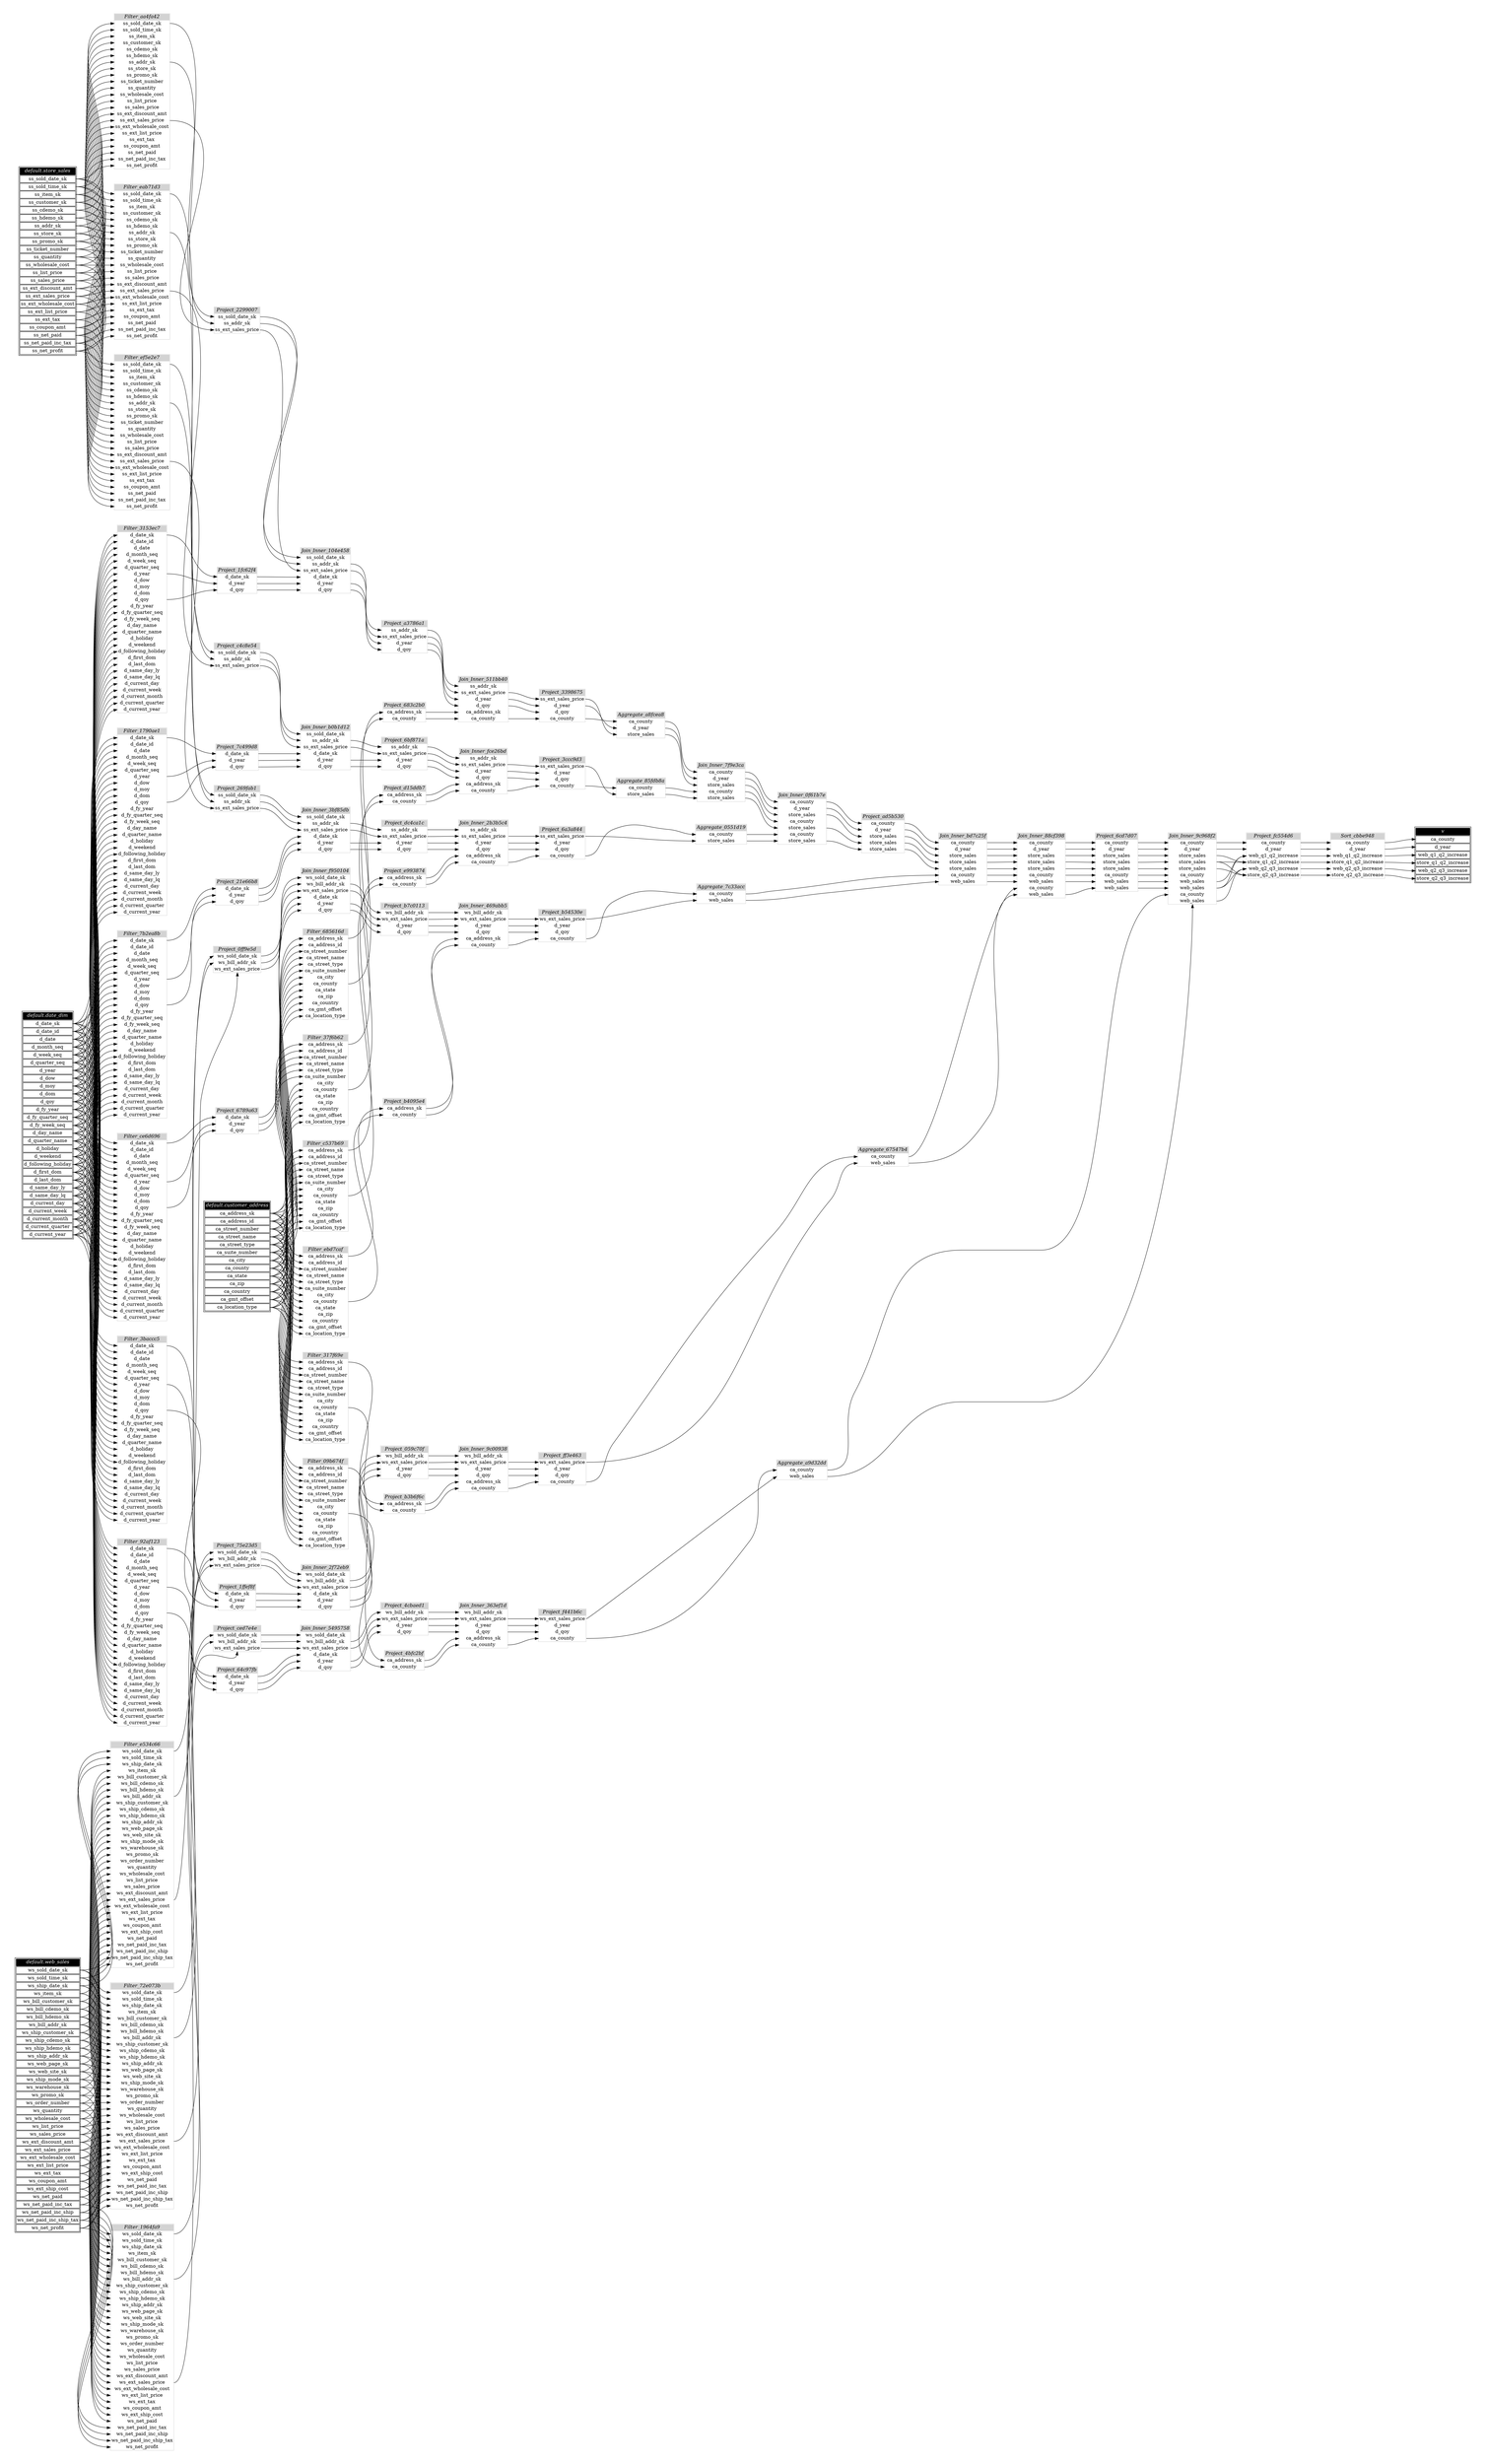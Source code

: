 // Automatically generated by TPCDSFlowTestSuite


digraph {
  graph [pad="0.5" nodesep="0.5" ranksep="1" fontname="Helvetica" rankdir=LR];
  node [shape=plaintext]

  
"Aggregate_0551d19" [label=<
<table color="lightgray" border="1" cellborder="0" cellspacing="0">
  <tr><td bgcolor="lightgray" port="nodeName"><i>Aggregate_0551d19</i></td></tr>
  <tr><td port="0">ca_county</td></tr>
<tr><td port="1">store_sales</td></tr>
</table>>];
     

"Aggregate_67547b4" [label=<
<table color="lightgray" border="1" cellborder="0" cellspacing="0">
  <tr><td bgcolor="lightgray" port="nodeName"><i>Aggregate_67547b4</i></td></tr>
  <tr><td port="0">ca_county</td></tr>
<tr><td port="1">web_sales</td></tr>
</table>>];
     

"Aggregate_7c33acc" [label=<
<table color="lightgray" border="1" cellborder="0" cellspacing="0">
  <tr><td bgcolor="lightgray" port="nodeName"><i>Aggregate_7c33acc</i></td></tr>
  <tr><td port="0">ca_county</td></tr>
<tr><td port="1">web_sales</td></tr>
</table>>];
     

"Aggregate_85fdb8a" [label=<
<table color="lightgray" border="1" cellborder="0" cellspacing="0">
  <tr><td bgcolor="lightgray" port="nodeName"><i>Aggregate_85fdb8a</i></td></tr>
  <tr><td port="0">ca_county</td></tr>
<tr><td port="1">store_sales</td></tr>
</table>>];
     

"Aggregate_a8fcea8" [label=<
<table color="lightgray" border="1" cellborder="0" cellspacing="0">
  <tr><td bgcolor="lightgray" port="nodeName"><i>Aggregate_a8fcea8</i></td></tr>
  <tr><td port="0">ca_county</td></tr>
<tr><td port="1">d_year</td></tr>
<tr><td port="2">store_sales</td></tr>
</table>>];
     

"Aggregate_a9d32dd" [label=<
<table color="lightgray" border="1" cellborder="0" cellspacing="0">
  <tr><td bgcolor="lightgray" port="nodeName"><i>Aggregate_a9d32dd</i></td></tr>
  <tr><td port="0">ca_county</td></tr>
<tr><td port="1">web_sales</td></tr>
</table>>];
     

"Filter_09b674f" [label=<
<table color="lightgray" border="1" cellborder="0" cellspacing="0">
  <tr><td bgcolor="lightgray" port="nodeName"><i>Filter_09b674f</i></td></tr>
  <tr><td port="0">ca_address_sk</td></tr>
<tr><td port="1">ca_address_id</td></tr>
<tr><td port="2">ca_street_number</td></tr>
<tr><td port="3">ca_street_name</td></tr>
<tr><td port="4">ca_street_type</td></tr>
<tr><td port="5">ca_suite_number</td></tr>
<tr><td port="6">ca_city</td></tr>
<tr><td port="7">ca_county</td></tr>
<tr><td port="8">ca_state</td></tr>
<tr><td port="9">ca_zip</td></tr>
<tr><td port="10">ca_country</td></tr>
<tr><td port="11">ca_gmt_offset</td></tr>
<tr><td port="12">ca_location_type</td></tr>
</table>>];
     

"Filter_1790ae1" [label=<
<table color="lightgray" border="1" cellborder="0" cellspacing="0">
  <tr><td bgcolor="lightgray" port="nodeName"><i>Filter_1790ae1</i></td></tr>
  <tr><td port="0">d_date_sk</td></tr>
<tr><td port="1">d_date_id</td></tr>
<tr><td port="2">d_date</td></tr>
<tr><td port="3">d_month_seq</td></tr>
<tr><td port="4">d_week_seq</td></tr>
<tr><td port="5">d_quarter_seq</td></tr>
<tr><td port="6">d_year</td></tr>
<tr><td port="7">d_dow</td></tr>
<tr><td port="8">d_moy</td></tr>
<tr><td port="9">d_dom</td></tr>
<tr><td port="10">d_qoy</td></tr>
<tr><td port="11">d_fy_year</td></tr>
<tr><td port="12">d_fy_quarter_seq</td></tr>
<tr><td port="13">d_fy_week_seq</td></tr>
<tr><td port="14">d_day_name</td></tr>
<tr><td port="15">d_quarter_name</td></tr>
<tr><td port="16">d_holiday</td></tr>
<tr><td port="17">d_weekend</td></tr>
<tr><td port="18">d_following_holiday</td></tr>
<tr><td port="19">d_first_dom</td></tr>
<tr><td port="20">d_last_dom</td></tr>
<tr><td port="21">d_same_day_ly</td></tr>
<tr><td port="22">d_same_day_lq</td></tr>
<tr><td port="23">d_current_day</td></tr>
<tr><td port="24">d_current_week</td></tr>
<tr><td port="25">d_current_month</td></tr>
<tr><td port="26">d_current_quarter</td></tr>
<tr><td port="27">d_current_year</td></tr>
</table>>];
     

"Filter_1964fa9" [label=<
<table color="lightgray" border="1" cellborder="0" cellspacing="0">
  <tr><td bgcolor="lightgray" port="nodeName"><i>Filter_1964fa9</i></td></tr>
  <tr><td port="0">ws_sold_date_sk</td></tr>
<tr><td port="1">ws_sold_time_sk</td></tr>
<tr><td port="2">ws_ship_date_sk</td></tr>
<tr><td port="3">ws_item_sk</td></tr>
<tr><td port="4">ws_bill_customer_sk</td></tr>
<tr><td port="5">ws_bill_cdemo_sk</td></tr>
<tr><td port="6">ws_bill_hdemo_sk</td></tr>
<tr><td port="7">ws_bill_addr_sk</td></tr>
<tr><td port="8">ws_ship_customer_sk</td></tr>
<tr><td port="9">ws_ship_cdemo_sk</td></tr>
<tr><td port="10">ws_ship_hdemo_sk</td></tr>
<tr><td port="11">ws_ship_addr_sk</td></tr>
<tr><td port="12">ws_web_page_sk</td></tr>
<tr><td port="13">ws_web_site_sk</td></tr>
<tr><td port="14">ws_ship_mode_sk</td></tr>
<tr><td port="15">ws_warehouse_sk</td></tr>
<tr><td port="16">ws_promo_sk</td></tr>
<tr><td port="17">ws_order_number</td></tr>
<tr><td port="18">ws_quantity</td></tr>
<tr><td port="19">ws_wholesale_cost</td></tr>
<tr><td port="20">ws_list_price</td></tr>
<tr><td port="21">ws_sales_price</td></tr>
<tr><td port="22">ws_ext_discount_amt</td></tr>
<tr><td port="23">ws_ext_sales_price</td></tr>
<tr><td port="24">ws_ext_wholesale_cost</td></tr>
<tr><td port="25">ws_ext_list_price</td></tr>
<tr><td port="26">ws_ext_tax</td></tr>
<tr><td port="27">ws_coupon_amt</td></tr>
<tr><td port="28">ws_ext_ship_cost</td></tr>
<tr><td port="29">ws_net_paid</td></tr>
<tr><td port="30">ws_net_paid_inc_tax</td></tr>
<tr><td port="31">ws_net_paid_inc_ship</td></tr>
<tr><td port="32">ws_net_paid_inc_ship_tax</td></tr>
<tr><td port="33">ws_net_profit</td></tr>
</table>>];
     

"Filter_3153ec7" [label=<
<table color="lightgray" border="1" cellborder="0" cellspacing="0">
  <tr><td bgcolor="lightgray" port="nodeName"><i>Filter_3153ec7</i></td></tr>
  <tr><td port="0">d_date_sk</td></tr>
<tr><td port="1">d_date_id</td></tr>
<tr><td port="2">d_date</td></tr>
<tr><td port="3">d_month_seq</td></tr>
<tr><td port="4">d_week_seq</td></tr>
<tr><td port="5">d_quarter_seq</td></tr>
<tr><td port="6">d_year</td></tr>
<tr><td port="7">d_dow</td></tr>
<tr><td port="8">d_moy</td></tr>
<tr><td port="9">d_dom</td></tr>
<tr><td port="10">d_qoy</td></tr>
<tr><td port="11">d_fy_year</td></tr>
<tr><td port="12">d_fy_quarter_seq</td></tr>
<tr><td port="13">d_fy_week_seq</td></tr>
<tr><td port="14">d_day_name</td></tr>
<tr><td port="15">d_quarter_name</td></tr>
<tr><td port="16">d_holiday</td></tr>
<tr><td port="17">d_weekend</td></tr>
<tr><td port="18">d_following_holiday</td></tr>
<tr><td port="19">d_first_dom</td></tr>
<tr><td port="20">d_last_dom</td></tr>
<tr><td port="21">d_same_day_ly</td></tr>
<tr><td port="22">d_same_day_lq</td></tr>
<tr><td port="23">d_current_day</td></tr>
<tr><td port="24">d_current_week</td></tr>
<tr><td port="25">d_current_month</td></tr>
<tr><td port="26">d_current_quarter</td></tr>
<tr><td port="27">d_current_year</td></tr>
</table>>];
     

"Filter_317f69e" [label=<
<table color="lightgray" border="1" cellborder="0" cellspacing="0">
  <tr><td bgcolor="lightgray" port="nodeName"><i>Filter_317f69e</i></td></tr>
  <tr><td port="0">ca_address_sk</td></tr>
<tr><td port="1">ca_address_id</td></tr>
<tr><td port="2">ca_street_number</td></tr>
<tr><td port="3">ca_street_name</td></tr>
<tr><td port="4">ca_street_type</td></tr>
<tr><td port="5">ca_suite_number</td></tr>
<tr><td port="6">ca_city</td></tr>
<tr><td port="7">ca_county</td></tr>
<tr><td port="8">ca_state</td></tr>
<tr><td port="9">ca_zip</td></tr>
<tr><td port="10">ca_country</td></tr>
<tr><td port="11">ca_gmt_offset</td></tr>
<tr><td port="12">ca_location_type</td></tr>
</table>>];
     

"Filter_37f6b62" [label=<
<table color="lightgray" border="1" cellborder="0" cellspacing="0">
  <tr><td bgcolor="lightgray" port="nodeName"><i>Filter_37f6b62</i></td></tr>
  <tr><td port="0">ca_address_sk</td></tr>
<tr><td port="1">ca_address_id</td></tr>
<tr><td port="2">ca_street_number</td></tr>
<tr><td port="3">ca_street_name</td></tr>
<tr><td port="4">ca_street_type</td></tr>
<tr><td port="5">ca_suite_number</td></tr>
<tr><td port="6">ca_city</td></tr>
<tr><td port="7">ca_county</td></tr>
<tr><td port="8">ca_state</td></tr>
<tr><td port="9">ca_zip</td></tr>
<tr><td port="10">ca_country</td></tr>
<tr><td port="11">ca_gmt_offset</td></tr>
<tr><td port="12">ca_location_type</td></tr>
</table>>];
     

"Filter_3baccc5" [label=<
<table color="lightgray" border="1" cellborder="0" cellspacing="0">
  <tr><td bgcolor="lightgray" port="nodeName"><i>Filter_3baccc5</i></td></tr>
  <tr><td port="0">d_date_sk</td></tr>
<tr><td port="1">d_date_id</td></tr>
<tr><td port="2">d_date</td></tr>
<tr><td port="3">d_month_seq</td></tr>
<tr><td port="4">d_week_seq</td></tr>
<tr><td port="5">d_quarter_seq</td></tr>
<tr><td port="6">d_year</td></tr>
<tr><td port="7">d_dow</td></tr>
<tr><td port="8">d_moy</td></tr>
<tr><td port="9">d_dom</td></tr>
<tr><td port="10">d_qoy</td></tr>
<tr><td port="11">d_fy_year</td></tr>
<tr><td port="12">d_fy_quarter_seq</td></tr>
<tr><td port="13">d_fy_week_seq</td></tr>
<tr><td port="14">d_day_name</td></tr>
<tr><td port="15">d_quarter_name</td></tr>
<tr><td port="16">d_holiday</td></tr>
<tr><td port="17">d_weekend</td></tr>
<tr><td port="18">d_following_holiday</td></tr>
<tr><td port="19">d_first_dom</td></tr>
<tr><td port="20">d_last_dom</td></tr>
<tr><td port="21">d_same_day_ly</td></tr>
<tr><td port="22">d_same_day_lq</td></tr>
<tr><td port="23">d_current_day</td></tr>
<tr><td port="24">d_current_week</td></tr>
<tr><td port="25">d_current_month</td></tr>
<tr><td port="26">d_current_quarter</td></tr>
<tr><td port="27">d_current_year</td></tr>
</table>>];
     

"Filter_685616d" [label=<
<table color="lightgray" border="1" cellborder="0" cellspacing="0">
  <tr><td bgcolor="lightgray" port="nodeName"><i>Filter_685616d</i></td></tr>
  <tr><td port="0">ca_address_sk</td></tr>
<tr><td port="1">ca_address_id</td></tr>
<tr><td port="2">ca_street_number</td></tr>
<tr><td port="3">ca_street_name</td></tr>
<tr><td port="4">ca_street_type</td></tr>
<tr><td port="5">ca_suite_number</td></tr>
<tr><td port="6">ca_city</td></tr>
<tr><td port="7">ca_county</td></tr>
<tr><td port="8">ca_state</td></tr>
<tr><td port="9">ca_zip</td></tr>
<tr><td port="10">ca_country</td></tr>
<tr><td port="11">ca_gmt_offset</td></tr>
<tr><td port="12">ca_location_type</td></tr>
</table>>];
     

"Filter_72e073b" [label=<
<table color="lightgray" border="1" cellborder="0" cellspacing="0">
  <tr><td bgcolor="lightgray" port="nodeName"><i>Filter_72e073b</i></td></tr>
  <tr><td port="0">ws_sold_date_sk</td></tr>
<tr><td port="1">ws_sold_time_sk</td></tr>
<tr><td port="2">ws_ship_date_sk</td></tr>
<tr><td port="3">ws_item_sk</td></tr>
<tr><td port="4">ws_bill_customer_sk</td></tr>
<tr><td port="5">ws_bill_cdemo_sk</td></tr>
<tr><td port="6">ws_bill_hdemo_sk</td></tr>
<tr><td port="7">ws_bill_addr_sk</td></tr>
<tr><td port="8">ws_ship_customer_sk</td></tr>
<tr><td port="9">ws_ship_cdemo_sk</td></tr>
<tr><td port="10">ws_ship_hdemo_sk</td></tr>
<tr><td port="11">ws_ship_addr_sk</td></tr>
<tr><td port="12">ws_web_page_sk</td></tr>
<tr><td port="13">ws_web_site_sk</td></tr>
<tr><td port="14">ws_ship_mode_sk</td></tr>
<tr><td port="15">ws_warehouse_sk</td></tr>
<tr><td port="16">ws_promo_sk</td></tr>
<tr><td port="17">ws_order_number</td></tr>
<tr><td port="18">ws_quantity</td></tr>
<tr><td port="19">ws_wholesale_cost</td></tr>
<tr><td port="20">ws_list_price</td></tr>
<tr><td port="21">ws_sales_price</td></tr>
<tr><td port="22">ws_ext_discount_amt</td></tr>
<tr><td port="23">ws_ext_sales_price</td></tr>
<tr><td port="24">ws_ext_wholesale_cost</td></tr>
<tr><td port="25">ws_ext_list_price</td></tr>
<tr><td port="26">ws_ext_tax</td></tr>
<tr><td port="27">ws_coupon_amt</td></tr>
<tr><td port="28">ws_ext_ship_cost</td></tr>
<tr><td port="29">ws_net_paid</td></tr>
<tr><td port="30">ws_net_paid_inc_tax</td></tr>
<tr><td port="31">ws_net_paid_inc_ship</td></tr>
<tr><td port="32">ws_net_paid_inc_ship_tax</td></tr>
<tr><td port="33">ws_net_profit</td></tr>
</table>>];
     

"Filter_7b2ea8b" [label=<
<table color="lightgray" border="1" cellborder="0" cellspacing="0">
  <tr><td bgcolor="lightgray" port="nodeName"><i>Filter_7b2ea8b</i></td></tr>
  <tr><td port="0">d_date_sk</td></tr>
<tr><td port="1">d_date_id</td></tr>
<tr><td port="2">d_date</td></tr>
<tr><td port="3">d_month_seq</td></tr>
<tr><td port="4">d_week_seq</td></tr>
<tr><td port="5">d_quarter_seq</td></tr>
<tr><td port="6">d_year</td></tr>
<tr><td port="7">d_dow</td></tr>
<tr><td port="8">d_moy</td></tr>
<tr><td port="9">d_dom</td></tr>
<tr><td port="10">d_qoy</td></tr>
<tr><td port="11">d_fy_year</td></tr>
<tr><td port="12">d_fy_quarter_seq</td></tr>
<tr><td port="13">d_fy_week_seq</td></tr>
<tr><td port="14">d_day_name</td></tr>
<tr><td port="15">d_quarter_name</td></tr>
<tr><td port="16">d_holiday</td></tr>
<tr><td port="17">d_weekend</td></tr>
<tr><td port="18">d_following_holiday</td></tr>
<tr><td port="19">d_first_dom</td></tr>
<tr><td port="20">d_last_dom</td></tr>
<tr><td port="21">d_same_day_ly</td></tr>
<tr><td port="22">d_same_day_lq</td></tr>
<tr><td port="23">d_current_day</td></tr>
<tr><td port="24">d_current_week</td></tr>
<tr><td port="25">d_current_month</td></tr>
<tr><td port="26">d_current_quarter</td></tr>
<tr><td port="27">d_current_year</td></tr>
</table>>];
     

"Filter_92af123" [label=<
<table color="lightgray" border="1" cellborder="0" cellspacing="0">
  <tr><td bgcolor="lightgray" port="nodeName"><i>Filter_92af123</i></td></tr>
  <tr><td port="0">d_date_sk</td></tr>
<tr><td port="1">d_date_id</td></tr>
<tr><td port="2">d_date</td></tr>
<tr><td port="3">d_month_seq</td></tr>
<tr><td port="4">d_week_seq</td></tr>
<tr><td port="5">d_quarter_seq</td></tr>
<tr><td port="6">d_year</td></tr>
<tr><td port="7">d_dow</td></tr>
<tr><td port="8">d_moy</td></tr>
<tr><td port="9">d_dom</td></tr>
<tr><td port="10">d_qoy</td></tr>
<tr><td port="11">d_fy_year</td></tr>
<tr><td port="12">d_fy_quarter_seq</td></tr>
<tr><td port="13">d_fy_week_seq</td></tr>
<tr><td port="14">d_day_name</td></tr>
<tr><td port="15">d_quarter_name</td></tr>
<tr><td port="16">d_holiday</td></tr>
<tr><td port="17">d_weekend</td></tr>
<tr><td port="18">d_following_holiday</td></tr>
<tr><td port="19">d_first_dom</td></tr>
<tr><td port="20">d_last_dom</td></tr>
<tr><td port="21">d_same_day_ly</td></tr>
<tr><td port="22">d_same_day_lq</td></tr>
<tr><td port="23">d_current_day</td></tr>
<tr><td port="24">d_current_week</td></tr>
<tr><td port="25">d_current_month</td></tr>
<tr><td port="26">d_current_quarter</td></tr>
<tr><td port="27">d_current_year</td></tr>
</table>>];
     

"Filter_aa4fa42" [label=<
<table color="lightgray" border="1" cellborder="0" cellspacing="0">
  <tr><td bgcolor="lightgray" port="nodeName"><i>Filter_aa4fa42</i></td></tr>
  <tr><td port="0">ss_sold_date_sk</td></tr>
<tr><td port="1">ss_sold_time_sk</td></tr>
<tr><td port="2">ss_item_sk</td></tr>
<tr><td port="3">ss_customer_sk</td></tr>
<tr><td port="4">ss_cdemo_sk</td></tr>
<tr><td port="5">ss_hdemo_sk</td></tr>
<tr><td port="6">ss_addr_sk</td></tr>
<tr><td port="7">ss_store_sk</td></tr>
<tr><td port="8">ss_promo_sk</td></tr>
<tr><td port="9">ss_ticket_number</td></tr>
<tr><td port="10">ss_quantity</td></tr>
<tr><td port="11">ss_wholesale_cost</td></tr>
<tr><td port="12">ss_list_price</td></tr>
<tr><td port="13">ss_sales_price</td></tr>
<tr><td port="14">ss_ext_discount_amt</td></tr>
<tr><td port="15">ss_ext_sales_price</td></tr>
<tr><td port="16">ss_ext_wholesale_cost</td></tr>
<tr><td port="17">ss_ext_list_price</td></tr>
<tr><td port="18">ss_ext_tax</td></tr>
<tr><td port="19">ss_coupon_amt</td></tr>
<tr><td port="20">ss_net_paid</td></tr>
<tr><td port="21">ss_net_paid_inc_tax</td></tr>
<tr><td port="22">ss_net_profit</td></tr>
</table>>];
     

"Filter_c537b69" [label=<
<table color="lightgray" border="1" cellborder="0" cellspacing="0">
  <tr><td bgcolor="lightgray" port="nodeName"><i>Filter_c537b69</i></td></tr>
  <tr><td port="0">ca_address_sk</td></tr>
<tr><td port="1">ca_address_id</td></tr>
<tr><td port="2">ca_street_number</td></tr>
<tr><td port="3">ca_street_name</td></tr>
<tr><td port="4">ca_street_type</td></tr>
<tr><td port="5">ca_suite_number</td></tr>
<tr><td port="6">ca_city</td></tr>
<tr><td port="7">ca_county</td></tr>
<tr><td port="8">ca_state</td></tr>
<tr><td port="9">ca_zip</td></tr>
<tr><td port="10">ca_country</td></tr>
<tr><td port="11">ca_gmt_offset</td></tr>
<tr><td port="12">ca_location_type</td></tr>
</table>>];
     

"Filter_ce6d696" [label=<
<table color="lightgray" border="1" cellborder="0" cellspacing="0">
  <tr><td bgcolor="lightgray" port="nodeName"><i>Filter_ce6d696</i></td></tr>
  <tr><td port="0">d_date_sk</td></tr>
<tr><td port="1">d_date_id</td></tr>
<tr><td port="2">d_date</td></tr>
<tr><td port="3">d_month_seq</td></tr>
<tr><td port="4">d_week_seq</td></tr>
<tr><td port="5">d_quarter_seq</td></tr>
<tr><td port="6">d_year</td></tr>
<tr><td port="7">d_dow</td></tr>
<tr><td port="8">d_moy</td></tr>
<tr><td port="9">d_dom</td></tr>
<tr><td port="10">d_qoy</td></tr>
<tr><td port="11">d_fy_year</td></tr>
<tr><td port="12">d_fy_quarter_seq</td></tr>
<tr><td port="13">d_fy_week_seq</td></tr>
<tr><td port="14">d_day_name</td></tr>
<tr><td port="15">d_quarter_name</td></tr>
<tr><td port="16">d_holiday</td></tr>
<tr><td port="17">d_weekend</td></tr>
<tr><td port="18">d_following_holiday</td></tr>
<tr><td port="19">d_first_dom</td></tr>
<tr><td port="20">d_last_dom</td></tr>
<tr><td port="21">d_same_day_ly</td></tr>
<tr><td port="22">d_same_day_lq</td></tr>
<tr><td port="23">d_current_day</td></tr>
<tr><td port="24">d_current_week</td></tr>
<tr><td port="25">d_current_month</td></tr>
<tr><td port="26">d_current_quarter</td></tr>
<tr><td port="27">d_current_year</td></tr>
</table>>];
     

"Filter_e534c66" [label=<
<table color="lightgray" border="1" cellborder="0" cellspacing="0">
  <tr><td bgcolor="lightgray" port="nodeName"><i>Filter_e534c66</i></td></tr>
  <tr><td port="0">ws_sold_date_sk</td></tr>
<tr><td port="1">ws_sold_time_sk</td></tr>
<tr><td port="2">ws_ship_date_sk</td></tr>
<tr><td port="3">ws_item_sk</td></tr>
<tr><td port="4">ws_bill_customer_sk</td></tr>
<tr><td port="5">ws_bill_cdemo_sk</td></tr>
<tr><td port="6">ws_bill_hdemo_sk</td></tr>
<tr><td port="7">ws_bill_addr_sk</td></tr>
<tr><td port="8">ws_ship_customer_sk</td></tr>
<tr><td port="9">ws_ship_cdemo_sk</td></tr>
<tr><td port="10">ws_ship_hdemo_sk</td></tr>
<tr><td port="11">ws_ship_addr_sk</td></tr>
<tr><td port="12">ws_web_page_sk</td></tr>
<tr><td port="13">ws_web_site_sk</td></tr>
<tr><td port="14">ws_ship_mode_sk</td></tr>
<tr><td port="15">ws_warehouse_sk</td></tr>
<tr><td port="16">ws_promo_sk</td></tr>
<tr><td port="17">ws_order_number</td></tr>
<tr><td port="18">ws_quantity</td></tr>
<tr><td port="19">ws_wholesale_cost</td></tr>
<tr><td port="20">ws_list_price</td></tr>
<tr><td port="21">ws_sales_price</td></tr>
<tr><td port="22">ws_ext_discount_amt</td></tr>
<tr><td port="23">ws_ext_sales_price</td></tr>
<tr><td port="24">ws_ext_wholesale_cost</td></tr>
<tr><td port="25">ws_ext_list_price</td></tr>
<tr><td port="26">ws_ext_tax</td></tr>
<tr><td port="27">ws_coupon_amt</td></tr>
<tr><td port="28">ws_ext_ship_cost</td></tr>
<tr><td port="29">ws_net_paid</td></tr>
<tr><td port="30">ws_net_paid_inc_tax</td></tr>
<tr><td port="31">ws_net_paid_inc_ship</td></tr>
<tr><td port="32">ws_net_paid_inc_ship_tax</td></tr>
<tr><td port="33">ws_net_profit</td></tr>
</table>>];
     

"Filter_eab71d3" [label=<
<table color="lightgray" border="1" cellborder="0" cellspacing="0">
  <tr><td bgcolor="lightgray" port="nodeName"><i>Filter_eab71d3</i></td></tr>
  <tr><td port="0">ss_sold_date_sk</td></tr>
<tr><td port="1">ss_sold_time_sk</td></tr>
<tr><td port="2">ss_item_sk</td></tr>
<tr><td port="3">ss_customer_sk</td></tr>
<tr><td port="4">ss_cdemo_sk</td></tr>
<tr><td port="5">ss_hdemo_sk</td></tr>
<tr><td port="6">ss_addr_sk</td></tr>
<tr><td port="7">ss_store_sk</td></tr>
<tr><td port="8">ss_promo_sk</td></tr>
<tr><td port="9">ss_ticket_number</td></tr>
<tr><td port="10">ss_quantity</td></tr>
<tr><td port="11">ss_wholesale_cost</td></tr>
<tr><td port="12">ss_list_price</td></tr>
<tr><td port="13">ss_sales_price</td></tr>
<tr><td port="14">ss_ext_discount_amt</td></tr>
<tr><td port="15">ss_ext_sales_price</td></tr>
<tr><td port="16">ss_ext_wholesale_cost</td></tr>
<tr><td port="17">ss_ext_list_price</td></tr>
<tr><td port="18">ss_ext_tax</td></tr>
<tr><td port="19">ss_coupon_amt</td></tr>
<tr><td port="20">ss_net_paid</td></tr>
<tr><td port="21">ss_net_paid_inc_tax</td></tr>
<tr><td port="22">ss_net_profit</td></tr>
</table>>];
     

"Filter_ebd7caf" [label=<
<table color="lightgray" border="1" cellborder="0" cellspacing="0">
  <tr><td bgcolor="lightgray" port="nodeName"><i>Filter_ebd7caf</i></td></tr>
  <tr><td port="0">ca_address_sk</td></tr>
<tr><td port="1">ca_address_id</td></tr>
<tr><td port="2">ca_street_number</td></tr>
<tr><td port="3">ca_street_name</td></tr>
<tr><td port="4">ca_street_type</td></tr>
<tr><td port="5">ca_suite_number</td></tr>
<tr><td port="6">ca_city</td></tr>
<tr><td port="7">ca_county</td></tr>
<tr><td port="8">ca_state</td></tr>
<tr><td port="9">ca_zip</td></tr>
<tr><td port="10">ca_country</td></tr>
<tr><td port="11">ca_gmt_offset</td></tr>
<tr><td port="12">ca_location_type</td></tr>
</table>>];
     

"Filter_ef5e2e7" [label=<
<table color="lightgray" border="1" cellborder="0" cellspacing="0">
  <tr><td bgcolor="lightgray" port="nodeName"><i>Filter_ef5e2e7</i></td></tr>
  <tr><td port="0">ss_sold_date_sk</td></tr>
<tr><td port="1">ss_sold_time_sk</td></tr>
<tr><td port="2">ss_item_sk</td></tr>
<tr><td port="3">ss_customer_sk</td></tr>
<tr><td port="4">ss_cdemo_sk</td></tr>
<tr><td port="5">ss_hdemo_sk</td></tr>
<tr><td port="6">ss_addr_sk</td></tr>
<tr><td port="7">ss_store_sk</td></tr>
<tr><td port="8">ss_promo_sk</td></tr>
<tr><td port="9">ss_ticket_number</td></tr>
<tr><td port="10">ss_quantity</td></tr>
<tr><td port="11">ss_wholesale_cost</td></tr>
<tr><td port="12">ss_list_price</td></tr>
<tr><td port="13">ss_sales_price</td></tr>
<tr><td port="14">ss_ext_discount_amt</td></tr>
<tr><td port="15">ss_ext_sales_price</td></tr>
<tr><td port="16">ss_ext_wholesale_cost</td></tr>
<tr><td port="17">ss_ext_list_price</td></tr>
<tr><td port="18">ss_ext_tax</td></tr>
<tr><td port="19">ss_coupon_amt</td></tr>
<tr><td port="20">ss_net_paid</td></tr>
<tr><td port="21">ss_net_paid_inc_tax</td></tr>
<tr><td port="22">ss_net_profit</td></tr>
</table>>];
     

"Join_Inner_0f61b7e" [label=<
<table color="lightgray" border="1" cellborder="0" cellspacing="0">
  <tr><td bgcolor="lightgray" port="nodeName"><i>Join_Inner_0f61b7e</i></td></tr>
  <tr><td port="0">ca_county</td></tr>
<tr><td port="1">d_year</td></tr>
<tr><td port="2">store_sales</td></tr>
<tr><td port="3">ca_county</td></tr>
<tr><td port="4">store_sales</td></tr>
<tr><td port="5">ca_county</td></tr>
<tr><td port="6">store_sales</td></tr>
</table>>];
     

"Join_Inner_104e458" [label=<
<table color="lightgray" border="1" cellborder="0" cellspacing="0">
  <tr><td bgcolor="lightgray" port="nodeName"><i>Join_Inner_104e458</i></td></tr>
  <tr><td port="0">ss_sold_date_sk</td></tr>
<tr><td port="1">ss_addr_sk</td></tr>
<tr><td port="2">ss_ext_sales_price</td></tr>
<tr><td port="3">d_date_sk</td></tr>
<tr><td port="4">d_year</td></tr>
<tr><td port="5">d_qoy</td></tr>
</table>>];
     

"Join_Inner_2b3b5c4" [label=<
<table color="lightgray" border="1" cellborder="0" cellspacing="0">
  <tr><td bgcolor="lightgray" port="nodeName"><i>Join_Inner_2b3b5c4</i></td></tr>
  <tr><td port="0">ss_addr_sk</td></tr>
<tr><td port="1">ss_ext_sales_price</td></tr>
<tr><td port="2">d_year</td></tr>
<tr><td port="3">d_qoy</td></tr>
<tr><td port="4">ca_address_sk</td></tr>
<tr><td port="5">ca_county</td></tr>
</table>>];
     

"Join_Inner_2f72eb9" [label=<
<table color="lightgray" border="1" cellborder="0" cellspacing="0">
  <tr><td bgcolor="lightgray" port="nodeName"><i>Join_Inner_2f72eb9</i></td></tr>
  <tr><td port="0">ws_sold_date_sk</td></tr>
<tr><td port="1">ws_bill_addr_sk</td></tr>
<tr><td port="2">ws_ext_sales_price</td></tr>
<tr><td port="3">d_date_sk</td></tr>
<tr><td port="4">d_year</td></tr>
<tr><td port="5">d_qoy</td></tr>
</table>>];
     

"Join_Inner_363ef1d" [label=<
<table color="lightgray" border="1" cellborder="0" cellspacing="0">
  <tr><td bgcolor="lightgray" port="nodeName"><i>Join_Inner_363ef1d</i></td></tr>
  <tr><td port="0">ws_bill_addr_sk</td></tr>
<tr><td port="1">ws_ext_sales_price</td></tr>
<tr><td port="2">d_year</td></tr>
<tr><td port="3">d_qoy</td></tr>
<tr><td port="4">ca_address_sk</td></tr>
<tr><td port="5">ca_county</td></tr>
</table>>];
     

"Join_Inner_3bf85db" [label=<
<table color="lightgray" border="1" cellborder="0" cellspacing="0">
  <tr><td bgcolor="lightgray" port="nodeName"><i>Join_Inner_3bf85db</i></td></tr>
  <tr><td port="0">ss_sold_date_sk</td></tr>
<tr><td port="1">ss_addr_sk</td></tr>
<tr><td port="2">ss_ext_sales_price</td></tr>
<tr><td port="3">d_date_sk</td></tr>
<tr><td port="4">d_year</td></tr>
<tr><td port="5">d_qoy</td></tr>
</table>>];
     

"Join_Inner_469abb5" [label=<
<table color="lightgray" border="1" cellborder="0" cellspacing="0">
  <tr><td bgcolor="lightgray" port="nodeName"><i>Join_Inner_469abb5</i></td></tr>
  <tr><td port="0">ws_bill_addr_sk</td></tr>
<tr><td port="1">ws_ext_sales_price</td></tr>
<tr><td port="2">d_year</td></tr>
<tr><td port="3">d_qoy</td></tr>
<tr><td port="4">ca_address_sk</td></tr>
<tr><td port="5">ca_county</td></tr>
</table>>];
     

"Join_Inner_511bb40" [label=<
<table color="lightgray" border="1" cellborder="0" cellspacing="0">
  <tr><td bgcolor="lightgray" port="nodeName"><i>Join_Inner_511bb40</i></td></tr>
  <tr><td port="0">ss_addr_sk</td></tr>
<tr><td port="1">ss_ext_sales_price</td></tr>
<tr><td port="2">d_year</td></tr>
<tr><td port="3">d_qoy</td></tr>
<tr><td port="4">ca_address_sk</td></tr>
<tr><td port="5">ca_county</td></tr>
</table>>];
     

"Join_Inner_5495758" [label=<
<table color="lightgray" border="1" cellborder="0" cellspacing="0">
  <tr><td bgcolor="lightgray" port="nodeName"><i>Join_Inner_5495758</i></td></tr>
  <tr><td port="0">ws_sold_date_sk</td></tr>
<tr><td port="1">ws_bill_addr_sk</td></tr>
<tr><td port="2">ws_ext_sales_price</td></tr>
<tr><td port="3">d_date_sk</td></tr>
<tr><td port="4">d_year</td></tr>
<tr><td port="5">d_qoy</td></tr>
</table>>];
     

"Join_Inner_7f9e3ca" [label=<
<table color="lightgray" border="1" cellborder="0" cellspacing="0">
  <tr><td bgcolor="lightgray" port="nodeName"><i>Join_Inner_7f9e3ca</i></td></tr>
  <tr><td port="0">ca_county</td></tr>
<tr><td port="1">d_year</td></tr>
<tr><td port="2">store_sales</td></tr>
<tr><td port="3">ca_county</td></tr>
<tr><td port="4">store_sales</td></tr>
</table>>];
     

"Join_Inner_88cf398" [label=<
<table color="lightgray" border="1" cellborder="0" cellspacing="0">
  <tr><td bgcolor="lightgray" port="nodeName"><i>Join_Inner_88cf398</i></td></tr>
  <tr><td port="0">ca_county</td></tr>
<tr><td port="1">d_year</td></tr>
<tr><td port="2">store_sales</td></tr>
<tr><td port="3">store_sales</td></tr>
<tr><td port="4">store_sales</td></tr>
<tr><td port="5">ca_county</td></tr>
<tr><td port="6">web_sales</td></tr>
<tr><td port="7">ca_county</td></tr>
<tr><td port="8">web_sales</td></tr>
</table>>];
     

"Join_Inner_9c00938" [label=<
<table color="lightgray" border="1" cellborder="0" cellspacing="0">
  <tr><td bgcolor="lightgray" port="nodeName"><i>Join_Inner_9c00938</i></td></tr>
  <tr><td port="0">ws_bill_addr_sk</td></tr>
<tr><td port="1">ws_ext_sales_price</td></tr>
<tr><td port="2">d_year</td></tr>
<tr><td port="3">d_qoy</td></tr>
<tr><td port="4">ca_address_sk</td></tr>
<tr><td port="5">ca_county</td></tr>
</table>>];
     

"Join_Inner_9c968f2" [label=<
<table color="lightgray" border="1" cellborder="0" cellspacing="0">
  <tr><td bgcolor="lightgray" port="nodeName"><i>Join_Inner_9c968f2</i></td></tr>
  <tr><td port="0">ca_county</td></tr>
<tr><td port="1">d_year</td></tr>
<tr><td port="2">store_sales</td></tr>
<tr><td port="3">store_sales</td></tr>
<tr><td port="4">store_sales</td></tr>
<tr><td port="5">ca_county</td></tr>
<tr><td port="6">web_sales</td></tr>
<tr><td port="7">web_sales</td></tr>
<tr><td port="8">ca_county</td></tr>
<tr><td port="9">web_sales</td></tr>
</table>>];
     

"Join_Inner_b0b1d12" [label=<
<table color="lightgray" border="1" cellborder="0" cellspacing="0">
  <tr><td bgcolor="lightgray" port="nodeName"><i>Join_Inner_b0b1d12</i></td></tr>
  <tr><td port="0">ss_sold_date_sk</td></tr>
<tr><td port="1">ss_addr_sk</td></tr>
<tr><td port="2">ss_ext_sales_price</td></tr>
<tr><td port="3">d_date_sk</td></tr>
<tr><td port="4">d_year</td></tr>
<tr><td port="5">d_qoy</td></tr>
</table>>];
     

"Join_Inner_bd7c25f" [label=<
<table color="lightgray" border="1" cellborder="0" cellspacing="0">
  <tr><td bgcolor="lightgray" port="nodeName"><i>Join_Inner_bd7c25f</i></td></tr>
  <tr><td port="0">ca_county</td></tr>
<tr><td port="1">d_year</td></tr>
<tr><td port="2">store_sales</td></tr>
<tr><td port="3">store_sales</td></tr>
<tr><td port="4">store_sales</td></tr>
<tr><td port="5">ca_county</td></tr>
<tr><td port="6">web_sales</td></tr>
</table>>];
     

"Join_Inner_f950104" [label=<
<table color="lightgray" border="1" cellborder="0" cellspacing="0">
  <tr><td bgcolor="lightgray" port="nodeName"><i>Join_Inner_f950104</i></td></tr>
  <tr><td port="0">ws_sold_date_sk</td></tr>
<tr><td port="1">ws_bill_addr_sk</td></tr>
<tr><td port="2">ws_ext_sales_price</td></tr>
<tr><td port="3">d_date_sk</td></tr>
<tr><td port="4">d_year</td></tr>
<tr><td port="5">d_qoy</td></tr>
</table>>];
     

"Join_Inner_fce26bd" [label=<
<table color="lightgray" border="1" cellborder="0" cellspacing="0">
  <tr><td bgcolor="lightgray" port="nodeName"><i>Join_Inner_fce26bd</i></td></tr>
  <tr><td port="0">ss_addr_sk</td></tr>
<tr><td port="1">ss_ext_sales_price</td></tr>
<tr><td port="2">d_year</td></tr>
<tr><td port="3">d_qoy</td></tr>
<tr><td port="4">ca_address_sk</td></tr>
<tr><td port="5">ca_county</td></tr>
</table>>];
     

"Project_059c70f" [label=<
<table color="lightgray" border="1" cellborder="0" cellspacing="0">
  <tr><td bgcolor="lightgray" port="nodeName"><i>Project_059c70f</i></td></tr>
  <tr><td port="0">ws_bill_addr_sk</td></tr>
<tr><td port="1">ws_ext_sales_price</td></tr>
<tr><td port="2">d_year</td></tr>
<tr><td port="3">d_qoy</td></tr>
</table>>];
     

"Project_0ff9e5d" [label=<
<table color="lightgray" border="1" cellborder="0" cellspacing="0">
  <tr><td bgcolor="lightgray" port="nodeName"><i>Project_0ff9e5d</i></td></tr>
  <tr><td port="0">ws_sold_date_sk</td></tr>
<tr><td port="1">ws_bill_addr_sk</td></tr>
<tr><td port="2">ws_ext_sales_price</td></tr>
</table>>];
     

"Project_1fc62f4" [label=<
<table color="lightgray" border="1" cellborder="0" cellspacing="0">
  <tr><td bgcolor="lightgray" port="nodeName"><i>Project_1fc62f4</i></td></tr>
  <tr><td port="0">d_date_sk</td></tr>
<tr><td port="1">d_year</td></tr>
<tr><td port="2">d_qoy</td></tr>
</table>>];
     

"Project_1ffef8f" [label=<
<table color="lightgray" border="1" cellborder="0" cellspacing="0">
  <tr><td bgcolor="lightgray" port="nodeName"><i>Project_1ffef8f</i></td></tr>
  <tr><td port="0">d_date_sk</td></tr>
<tr><td port="1">d_year</td></tr>
<tr><td port="2">d_qoy</td></tr>
</table>>];
     

"Project_21e66b8" [label=<
<table color="lightgray" border="1" cellborder="0" cellspacing="0">
  <tr><td bgcolor="lightgray" port="nodeName"><i>Project_21e66b8</i></td></tr>
  <tr><td port="0">d_date_sk</td></tr>
<tr><td port="1">d_year</td></tr>
<tr><td port="2">d_qoy</td></tr>
</table>>];
     

"Project_2299007" [label=<
<table color="lightgray" border="1" cellborder="0" cellspacing="0">
  <tr><td bgcolor="lightgray" port="nodeName"><i>Project_2299007</i></td></tr>
  <tr><td port="0">ss_sold_date_sk</td></tr>
<tr><td port="1">ss_addr_sk</td></tr>
<tr><td port="2">ss_ext_sales_price</td></tr>
</table>>];
     

"Project_269fab1" [label=<
<table color="lightgray" border="1" cellborder="0" cellspacing="0">
  <tr><td bgcolor="lightgray" port="nodeName"><i>Project_269fab1</i></td></tr>
  <tr><td port="0">ss_sold_date_sk</td></tr>
<tr><td port="1">ss_addr_sk</td></tr>
<tr><td port="2">ss_ext_sales_price</td></tr>
</table>>];
     

"Project_3398675" [label=<
<table color="lightgray" border="1" cellborder="0" cellspacing="0">
  <tr><td bgcolor="lightgray" port="nodeName"><i>Project_3398675</i></td></tr>
  <tr><td port="0">ss_ext_sales_price</td></tr>
<tr><td port="1">d_year</td></tr>
<tr><td port="2">d_qoy</td></tr>
<tr><td port="3">ca_county</td></tr>
</table>>];
     

"Project_3ccc9d3" [label=<
<table color="lightgray" border="1" cellborder="0" cellspacing="0">
  <tr><td bgcolor="lightgray" port="nodeName"><i>Project_3ccc9d3</i></td></tr>
  <tr><td port="0">ss_ext_sales_price</td></tr>
<tr><td port="1">d_year</td></tr>
<tr><td port="2">d_qoy</td></tr>
<tr><td port="3">ca_county</td></tr>
</table>>];
     

"Project_4bfc2bf" [label=<
<table color="lightgray" border="1" cellborder="0" cellspacing="0">
  <tr><td bgcolor="lightgray" port="nodeName"><i>Project_4bfc2bf</i></td></tr>
  <tr><td port="0">ca_address_sk</td></tr>
<tr><td port="1">ca_county</td></tr>
</table>>];
     

"Project_4cbaed1" [label=<
<table color="lightgray" border="1" cellborder="0" cellspacing="0">
  <tr><td bgcolor="lightgray" port="nodeName"><i>Project_4cbaed1</i></td></tr>
  <tr><td port="0">ws_bill_addr_sk</td></tr>
<tr><td port="1">ws_ext_sales_price</td></tr>
<tr><td port="2">d_year</td></tr>
<tr><td port="3">d_qoy</td></tr>
</table>>];
     

"Project_64c97fb" [label=<
<table color="lightgray" border="1" cellborder="0" cellspacing="0">
  <tr><td bgcolor="lightgray" port="nodeName"><i>Project_64c97fb</i></td></tr>
  <tr><td port="0">d_date_sk</td></tr>
<tr><td port="1">d_year</td></tr>
<tr><td port="2">d_qoy</td></tr>
</table>>];
     

"Project_6789a63" [label=<
<table color="lightgray" border="1" cellborder="0" cellspacing="0">
  <tr><td bgcolor="lightgray" port="nodeName"><i>Project_6789a63</i></td></tr>
  <tr><td port="0">d_date_sk</td></tr>
<tr><td port="1">d_year</td></tr>
<tr><td port="2">d_qoy</td></tr>
</table>>];
     

"Project_683c2b0" [label=<
<table color="lightgray" border="1" cellborder="0" cellspacing="0">
  <tr><td bgcolor="lightgray" port="nodeName"><i>Project_683c2b0</i></td></tr>
  <tr><td port="0">ca_address_sk</td></tr>
<tr><td port="1">ca_county</td></tr>
</table>>];
     

"Project_6a3a844" [label=<
<table color="lightgray" border="1" cellborder="0" cellspacing="0">
  <tr><td bgcolor="lightgray" port="nodeName"><i>Project_6a3a844</i></td></tr>
  <tr><td port="0">ss_ext_sales_price</td></tr>
<tr><td port="1">d_year</td></tr>
<tr><td port="2">d_qoy</td></tr>
<tr><td port="3">ca_county</td></tr>
</table>>];
     

"Project_6bf871a" [label=<
<table color="lightgray" border="1" cellborder="0" cellspacing="0">
  <tr><td bgcolor="lightgray" port="nodeName"><i>Project_6bf871a</i></td></tr>
  <tr><td port="0">ss_addr_sk</td></tr>
<tr><td port="1">ss_ext_sales_price</td></tr>
<tr><td port="2">d_year</td></tr>
<tr><td port="3">d_qoy</td></tr>
</table>>];
     

"Project_6cd7d07" [label=<
<table color="lightgray" border="1" cellborder="0" cellspacing="0">
  <tr><td bgcolor="lightgray" port="nodeName"><i>Project_6cd7d07</i></td></tr>
  <tr><td port="0">ca_county</td></tr>
<tr><td port="1">d_year</td></tr>
<tr><td port="2">store_sales</td></tr>
<tr><td port="3">store_sales</td></tr>
<tr><td port="4">store_sales</td></tr>
<tr><td port="5">ca_county</td></tr>
<tr><td port="6">web_sales</td></tr>
<tr><td port="7">web_sales</td></tr>
</table>>];
     

"Project_75e23d5" [label=<
<table color="lightgray" border="1" cellborder="0" cellspacing="0">
  <tr><td bgcolor="lightgray" port="nodeName"><i>Project_75e23d5</i></td></tr>
  <tr><td port="0">ws_sold_date_sk</td></tr>
<tr><td port="1">ws_bill_addr_sk</td></tr>
<tr><td port="2">ws_ext_sales_price</td></tr>
</table>>];
     

"Project_7c499d8" [label=<
<table color="lightgray" border="1" cellborder="0" cellspacing="0">
  <tr><td bgcolor="lightgray" port="nodeName"><i>Project_7c499d8</i></td></tr>
  <tr><td port="0">d_date_sk</td></tr>
<tr><td port="1">d_year</td></tr>
<tr><td port="2">d_qoy</td></tr>
</table>>];
     

"Project_a3786a1" [label=<
<table color="lightgray" border="1" cellborder="0" cellspacing="0">
  <tr><td bgcolor="lightgray" port="nodeName"><i>Project_a3786a1</i></td></tr>
  <tr><td port="0">ss_addr_sk</td></tr>
<tr><td port="1">ss_ext_sales_price</td></tr>
<tr><td port="2">d_year</td></tr>
<tr><td port="3">d_qoy</td></tr>
</table>>];
     

"Project_ad5b530" [label=<
<table color="lightgray" border="1" cellborder="0" cellspacing="0">
  <tr><td bgcolor="lightgray" port="nodeName"><i>Project_ad5b530</i></td></tr>
  <tr><td port="0">ca_county</td></tr>
<tr><td port="1">d_year</td></tr>
<tr><td port="2">store_sales</td></tr>
<tr><td port="3">store_sales</td></tr>
<tr><td port="4">store_sales</td></tr>
</table>>];
     

"Project_b3b6f6c" [label=<
<table color="lightgray" border="1" cellborder="0" cellspacing="0">
  <tr><td bgcolor="lightgray" port="nodeName"><i>Project_b3b6f6c</i></td></tr>
  <tr><td port="0">ca_address_sk</td></tr>
<tr><td port="1">ca_county</td></tr>
</table>>];
     

"Project_b4095e4" [label=<
<table color="lightgray" border="1" cellborder="0" cellspacing="0">
  <tr><td bgcolor="lightgray" port="nodeName"><i>Project_b4095e4</i></td></tr>
  <tr><td port="0">ca_address_sk</td></tr>
<tr><td port="1">ca_county</td></tr>
</table>>];
     

"Project_b54530e" [label=<
<table color="lightgray" border="1" cellborder="0" cellspacing="0">
  <tr><td bgcolor="lightgray" port="nodeName"><i>Project_b54530e</i></td></tr>
  <tr><td port="0">ws_ext_sales_price</td></tr>
<tr><td port="1">d_year</td></tr>
<tr><td port="2">d_qoy</td></tr>
<tr><td port="3">ca_county</td></tr>
</table>>];
     

"Project_b7c0113" [label=<
<table color="lightgray" border="1" cellborder="0" cellspacing="0">
  <tr><td bgcolor="lightgray" port="nodeName"><i>Project_b7c0113</i></td></tr>
  <tr><td port="0">ws_bill_addr_sk</td></tr>
<tr><td port="1">ws_ext_sales_price</td></tr>
<tr><td port="2">d_year</td></tr>
<tr><td port="3">d_qoy</td></tr>
</table>>];
     

"Project_c4c8e54" [label=<
<table color="lightgray" border="1" cellborder="0" cellspacing="0">
  <tr><td bgcolor="lightgray" port="nodeName"><i>Project_c4c8e54</i></td></tr>
  <tr><td port="0">ss_sold_date_sk</td></tr>
<tr><td port="1">ss_addr_sk</td></tr>
<tr><td port="2">ss_ext_sales_price</td></tr>
</table>>];
     

"Project_ced7e4e" [label=<
<table color="lightgray" border="1" cellborder="0" cellspacing="0">
  <tr><td bgcolor="lightgray" port="nodeName"><i>Project_ced7e4e</i></td></tr>
  <tr><td port="0">ws_sold_date_sk</td></tr>
<tr><td port="1">ws_bill_addr_sk</td></tr>
<tr><td port="2">ws_ext_sales_price</td></tr>
</table>>];
     

"Project_d15ddb7" [label=<
<table color="lightgray" border="1" cellborder="0" cellspacing="0">
  <tr><td bgcolor="lightgray" port="nodeName"><i>Project_d15ddb7</i></td></tr>
  <tr><td port="0">ca_address_sk</td></tr>
<tr><td port="1">ca_county</td></tr>
</table>>];
     

"Project_dc4ca1c" [label=<
<table color="lightgray" border="1" cellborder="0" cellspacing="0">
  <tr><td bgcolor="lightgray" port="nodeName"><i>Project_dc4ca1c</i></td></tr>
  <tr><td port="0">ss_addr_sk</td></tr>
<tr><td port="1">ss_ext_sales_price</td></tr>
<tr><td port="2">d_year</td></tr>
<tr><td port="3">d_qoy</td></tr>
</table>>];
     

"Project_e993874" [label=<
<table color="lightgray" border="1" cellborder="0" cellspacing="0">
  <tr><td bgcolor="lightgray" port="nodeName"><i>Project_e993874</i></td></tr>
  <tr><td port="0">ca_address_sk</td></tr>
<tr><td port="1">ca_county</td></tr>
</table>>];
     

"Project_f441b6c" [label=<
<table color="lightgray" border="1" cellborder="0" cellspacing="0">
  <tr><td bgcolor="lightgray" port="nodeName"><i>Project_f441b6c</i></td></tr>
  <tr><td port="0">ws_ext_sales_price</td></tr>
<tr><td port="1">d_year</td></tr>
<tr><td port="2">d_qoy</td></tr>
<tr><td port="3">ca_county</td></tr>
</table>>];
     

"Project_fc554d6" [label=<
<table color="lightgray" border="1" cellborder="0" cellspacing="0">
  <tr><td bgcolor="lightgray" port="nodeName"><i>Project_fc554d6</i></td></tr>
  <tr><td port="0">ca_county</td></tr>
<tr><td port="1">d_year</td></tr>
<tr><td port="2">web_q1_q2_increase</td></tr>
<tr><td port="3">store_q1_q2_increase</td></tr>
<tr><td port="4">web_q2_q3_increase</td></tr>
<tr><td port="5">store_q2_q3_increase</td></tr>
</table>>];
     

"Project_ff3e463" [label=<
<table color="lightgray" border="1" cellborder="0" cellspacing="0">
  <tr><td bgcolor="lightgray" port="nodeName"><i>Project_ff3e463</i></td></tr>
  <tr><td port="0">ws_ext_sales_price</td></tr>
<tr><td port="1">d_year</td></tr>
<tr><td port="2">d_qoy</td></tr>
<tr><td port="3">ca_county</td></tr>
</table>>];
     

"Sort_cbbe948" [label=<
<table color="lightgray" border="1" cellborder="0" cellspacing="0">
  <tr><td bgcolor="lightgray" port="nodeName"><i>Sort_cbbe948</i></td></tr>
  <tr><td port="0">ca_county</td></tr>
<tr><td port="1">d_year</td></tr>
<tr><td port="2">web_q1_q2_increase</td></tr>
<tr><td port="3">store_q1_q2_increase</td></tr>
<tr><td port="4">web_q2_q3_increase</td></tr>
<tr><td port="5">store_q2_q3_increase</td></tr>
</table>>];
     

"default.customer_address" [color="black" label=<
<table>
  <tr><td bgcolor="black" port="nodeName"><i><font color="white">default.customer_address</font></i></td></tr>
  <tr><td port="0">ca_address_sk</td></tr>
<tr><td port="1">ca_address_id</td></tr>
<tr><td port="2">ca_street_number</td></tr>
<tr><td port="3">ca_street_name</td></tr>
<tr><td port="4">ca_street_type</td></tr>
<tr><td port="5">ca_suite_number</td></tr>
<tr><td port="6">ca_city</td></tr>
<tr><td port="7">ca_county</td></tr>
<tr><td port="8">ca_state</td></tr>
<tr><td port="9">ca_zip</td></tr>
<tr><td port="10">ca_country</td></tr>
<tr><td port="11">ca_gmt_offset</td></tr>
<tr><td port="12">ca_location_type</td></tr>
</table>>];
     

"default.date_dim" [color="black" label=<
<table>
  <tr><td bgcolor="black" port="nodeName"><i><font color="white">default.date_dim</font></i></td></tr>
  <tr><td port="0">d_date_sk</td></tr>
<tr><td port="1">d_date_id</td></tr>
<tr><td port="2">d_date</td></tr>
<tr><td port="3">d_month_seq</td></tr>
<tr><td port="4">d_week_seq</td></tr>
<tr><td port="5">d_quarter_seq</td></tr>
<tr><td port="6">d_year</td></tr>
<tr><td port="7">d_dow</td></tr>
<tr><td port="8">d_moy</td></tr>
<tr><td port="9">d_dom</td></tr>
<tr><td port="10">d_qoy</td></tr>
<tr><td port="11">d_fy_year</td></tr>
<tr><td port="12">d_fy_quarter_seq</td></tr>
<tr><td port="13">d_fy_week_seq</td></tr>
<tr><td port="14">d_day_name</td></tr>
<tr><td port="15">d_quarter_name</td></tr>
<tr><td port="16">d_holiday</td></tr>
<tr><td port="17">d_weekend</td></tr>
<tr><td port="18">d_following_holiday</td></tr>
<tr><td port="19">d_first_dom</td></tr>
<tr><td port="20">d_last_dom</td></tr>
<tr><td port="21">d_same_day_ly</td></tr>
<tr><td port="22">d_same_day_lq</td></tr>
<tr><td port="23">d_current_day</td></tr>
<tr><td port="24">d_current_week</td></tr>
<tr><td port="25">d_current_month</td></tr>
<tr><td port="26">d_current_quarter</td></tr>
<tr><td port="27">d_current_year</td></tr>
</table>>];
     

"default.store_sales" [color="black" label=<
<table>
  <tr><td bgcolor="black" port="nodeName"><i><font color="white">default.store_sales</font></i></td></tr>
  <tr><td port="0">ss_sold_date_sk</td></tr>
<tr><td port="1">ss_sold_time_sk</td></tr>
<tr><td port="2">ss_item_sk</td></tr>
<tr><td port="3">ss_customer_sk</td></tr>
<tr><td port="4">ss_cdemo_sk</td></tr>
<tr><td port="5">ss_hdemo_sk</td></tr>
<tr><td port="6">ss_addr_sk</td></tr>
<tr><td port="7">ss_store_sk</td></tr>
<tr><td port="8">ss_promo_sk</td></tr>
<tr><td port="9">ss_ticket_number</td></tr>
<tr><td port="10">ss_quantity</td></tr>
<tr><td port="11">ss_wholesale_cost</td></tr>
<tr><td port="12">ss_list_price</td></tr>
<tr><td port="13">ss_sales_price</td></tr>
<tr><td port="14">ss_ext_discount_amt</td></tr>
<tr><td port="15">ss_ext_sales_price</td></tr>
<tr><td port="16">ss_ext_wholesale_cost</td></tr>
<tr><td port="17">ss_ext_list_price</td></tr>
<tr><td port="18">ss_ext_tax</td></tr>
<tr><td port="19">ss_coupon_amt</td></tr>
<tr><td port="20">ss_net_paid</td></tr>
<tr><td port="21">ss_net_paid_inc_tax</td></tr>
<tr><td port="22">ss_net_profit</td></tr>
</table>>];
     

"default.web_sales" [color="black" label=<
<table>
  <tr><td bgcolor="black" port="nodeName"><i><font color="white">default.web_sales</font></i></td></tr>
  <tr><td port="0">ws_sold_date_sk</td></tr>
<tr><td port="1">ws_sold_time_sk</td></tr>
<tr><td port="2">ws_ship_date_sk</td></tr>
<tr><td port="3">ws_item_sk</td></tr>
<tr><td port="4">ws_bill_customer_sk</td></tr>
<tr><td port="5">ws_bill_cdemo_sk</td></tr>
<tr><td port="6">ws_bill_hdemo_sk</td></tr>
<tr><td port="7">ws_bill_addr_sk</td></tr>
<tr><td port="8">ws_ship_customer_sk</td></tr>
<tr><td port="9">ws_ship_cdemo_sk</td></tr>
<tr><td port="10">ws_ship_hdemo_sk</td></tr>
<tr><td port="11">ws_ship_addr_sk</td></tr>
<tr><td port="12">ws_web_page_sk</td></tr>
<tr><td port="13">ws_web_site_sk</td></tr>
<tr><td port="14">ws_ship_mode_sk</td></tr>
<tr><td port="15">ws_warehouse_sk</td></tr>
<tr><td port="16">ws_promo_sk</td></tr>
<tr><td port="17">ws_order_number</td></tr>
<tr><td port="18">ws_quantity</td></tr>
<tr><td port="19">ws_wholesale_cost</td></tr>
<tr><td port="20">ws_list_price</td></tr>
<tr><td port="21">ws_sales_price</td></tr>
<tr><td port="22">ws_ext_discount_amt</td></tr>
<tr><td port="23">ws_ext_sales_price</td></tr>
<tr><td port="24">ws_ext_wholesale_cost</td></tr>
<tr><td port="25">ws_ext_list_price</td></tr>
<tr><td port="26">ws_ext_tax</td></tr>
<tr><td port="27">ws_coupon_amt</td></tr>
<tr><td port="28">ws_ext_ship_cost</td></tr>
<tr><td port="29">ws_net_paid</td></tr>
<tr><td port="30">ws_net_paid_inc_tax</td></tr>
<tr><td port="31">ws_net_paid_inc_ship</td></tr>
<tr><td port="32">ws_net_paid_inc_ship_tax</td></tr>
<tr><td port="33">ws_net_profit</td></tr>
</table>>];
     

"v" [color="black" label=<
<table>
  <tr><td bgcolor="black" port="nodeName"><i><font color="white">v</font></i></td></tr>
  <tr><td port="0">ca_county</td></tr>
<tr><td port="1">d_year</td></tr>
<tr><td port="2">web_q1_q2_increase</td></tr>
<tr><td port="3">store_q1_q2_increase</td></tr>
<tr><td port="4">web_q2_q3_increase</td></tr>
<tr><td port="5">store_q2_q3_increase</td></tr>
</table>>];
     
  "Aggregate_0551d19":0 -> "Join_Inner_0f61b7e":5;
"Aggregate_0551d19":1 -> "Join_Inner_0f61b7e":6;
"Aggregate_67547b4":0 -> "Join_Inner_88cf398":7;
"Aggregate_67547b4":1 -> "Join_Inner_88cf398":8;
"Aggregate_7c33acc":0 -> "Join_Inner_bd7c25f":5;
"Aggregate_7c33acc":1 -> "Join_Inner_bd7c25f":6;
"Aggregate_85fdb8a":0 -> "Join_Inner_7f9e3ca":3;
"Aggregate_85fdb8a":1 -> "Join_Inner_7f9e3ca":4;
"Aggregate_a8fcea8":0 -> "Join_Inner_7f9e3ca":0;
"Aggregate_a8fcea8":1 -> "Join_Inner_7f9e3ca":1;
"Aggregate_a8fcea8":2 -> "Join_Inner_7f9e3ca":2;
"Aggregate_a9d32dd":0 -> "Join_Inner_9c968f2":8;
"Aggregate_a9d32dd":1 -> "Join_Inner_9c968f2":9;
"Filter_09b674f":0 -> "Project_4bfc2bf":0;
"Filter_09b674f":7 -> "Project_4bfc2bf":1;
"Filter_1790ae1":0 -> "Project_7c499d8":0;
"Filter_1790ae1":10 -> "Project_7c499d8":2;
"Filter_1790ae1":6 -> "Project_7c499d8":1;
"Filter_1964fa9":0 -> "Project_ced7e4e":0;
"Filter_1964fa9":23 -> "Project_ced7e4e":2;
"Filter_1964fa9":7 -> "Project_ced7e4e":1;
"Filter_3153ec7":0 -> "Project_1fc62f4":0;
"Filter_3153ec7":10 -> "Project_1fc62f4":2;
"Filter_3153ec7":6 -> "Project_1fc62f4":1;
"Filter_317f69e":0 -> "Project_b3b6f6c":0;
"Filter_317f69e":7 -> "Project_b3b6f6c":1;
"Filter_37f6b62":0 -> "Project_d15ddb7":0;
"Filter_37f6b62":7 -> "Project_d15ddb7":1;
"Filter_3baccc5":0 -> "Project_1ffef8f":0;
"Filter_3baccc5":10 -> "Project_1ffef8f":2;
"Filter_3baccc5":6 -> "Project_1ffef8f":1;
"Filter_685616d":0 -> "Project_683c2b0":0;
"Filter_685616d":7 -> "Project_683c2b0":1;
"Filter_72e073b":0 -> "Project_75e23d5":0;
"Filter_72e073b":23 -> "Project_75e23d5":2;
"Filter_72e073b":7 -> "Project_75e23d5":1;
"Filter_7b2ea8b":0 -> "Project_21e66b8":0;
"Filter_7b2ea8b":10 -> "Project_21e66b8":2;
"Filter_7b2ea8b":6 -> "Project_21e66b8":1;
"Filter_92af123":0 -> "Project_64c97fb":0;
"Filter_92af123":10 -> "Project_64c97fb":2;
"Filter_92af123":6 -> "Project_64c97fb":1;
"Filter_aa4fa42":0 -> "Project_2299007":0;
"Filter_aa4fa42":15 -> "Project_2299007":2;
"Filter_aa4fa42":6 -> "Project_2299007":1;
"Filter_c537b69":0 -> "Project_e993874":0;
"Filter_c537b69":7 -> "Project_e993874":1;
"Filter_ce6d696":0 -> "Project_6789a63":0;
"Filter_ce6d696":10 -> "Project_6789a63":2;
"Filter_ce6d696":6 -> "Project_6789a63":1;
"Filter_e534c66":0 -> "Project_0ff9e5d":0;
"Filter_e534c66":23 -> "Project_0ff9e5d":2;
"Filter_e534c66":7 -> "Project_0ff9e5d":1;
"Filter_eab71d3":0 -> "Project_c4c8e54":0;
"Filter_eab71d3":15 -> "Project_c4c8e54":2;
"Filter_eab71d3":6 -> "Project_c4c8e54":1;
"Filter_ebd7caf":0 -> "Project_b4095e4":0;
"Filter_ebd7caf":7 -> "Project_b4095e4":1;
"Filter_ef5e2e7":0 -> "Project_269fab1":0;
"Filter_ef5e2e7":15 -> "Project_269fab1":2;
"Filter_ef5e2e7":6 -> "Project_269fab1":1;
"Join_Inner_0f61b7e":0 -> "Project_ad5b530":0;
"Join_Inner_0f61b7e":1 -> "Project_ad5b530":1;
"Join_Inner_0f61b7e":2 -> "Project_ad5b530":2;
"Join_Inner_0f61b7e":4 -> "Project_ad5b530":3;
"Join_Inner_0f61b7e":6 -> "Project_ad5b530":4;
"Join_Inner_104e458":1 -> "Project_a3786a1":0;
"Join_Inner_104e458":2 -> "Project_a3786a1":1;
"Join_Inner_104e458":4 -> "Project_a3786a1":2;
"Join_Inner_104e458":5 -> "Project_a3786a1":3;
"Join_Inner_2b3b5c4":1 -> "Project_6a3a844":0;
"Join_Inner_2b3b5c4":2 -> "Project_6a3a844":1;
"Join_Inner_2b3b5c4":3 -> "Project_6a3a844":2;
"Join_Inner_2b3b5c4":5 -> "Project_6a3a844":3;
"Join_Inner_2f72eb9":1 -> "Project_059c70f":0;
"Join_Inner_2f72eb9":2 -> "Project_059c70f":1;
"Join_Inner_2f72eb9":4 -> "Project_059c70f":2;
"Join_Inner_2f72eb9":5 -> "Project_059c70f":3;
"Join_Inner_363ef1d":1 -> "Project_f441b6c":0;
"Join_Inner_363ef1d":2 -> "Project_f441b6c":1;
"Join_Inner_363ef1d":3 -> "Project_f441b6c":2;
"Join_Inner_363ef1d":5 -> "Project_f441b6c":3;
"Join_Inner_3bf85db":1 -> "Project_dc4ca1c":0;
"Join_Inner_3bf85db":2 -> "Project_dc4ca1c":1;
"Join_Inner_3bf85db":4 -> "Project_dc4ca1c":2;
"Join_Inner_3bf85db":5 -> "Project_dc4ca1c":3;
"Join_Inner_469abb5":1 -> "Project_b54530e":0;
"Join_Inner_469abb5":2 -> "Project_b54530e":1;
"Join_Inner_469abb5":3 -> "Project_b54530e":2;
"Join_Inner_469abb5":5 -> "Project_b54530e":3;
"Join_Inner_511bb40":1 -> "Project_3398675":0;
"Join_Inner_511bb40":2 -> "Project_3398675":1;
"Join_Inner_511bb40":3 -> "Project_3398675":2;
"Join_Inner_511bb40":5 -> "Project_3398675":3;
"Join_Inner_5495758":1 -> "Project_4cbaed1":0;
"Join_Inner_5495758":2 -> "Project_4cbaed1":1;
"Join_Inner_5495758":4 -> "Project_4cbaed1":2;
"Join_Inner_5495758":5 -> "Project_4cbaed1":3;
"Join_Inner_7f9e3ca":0 -> "Join_Inner_0f61b7e":0;
"Join_Inner_7f9e3ca":1 -> "Join_Inner_0f61b7e":1;
"Join_Inner_7f9e3ca":2 -> "Join_Inner_0f61b7e":2;
"Join_Inner_7f9e3ca":3 -> "Join_Inner_0f61b7e":3;
"Join_Inner_7f9e3ca":4 -> "Join_Inner_0f61b7e":4;
"Join_Inner_88cf398":0 -> "Project_6cd7d07":0;
"Join_Inner_88cf398":1 -> "Project_6cd7d07":1;
"Join_Inner_88cf398":2 -> "Project_6cd7d07":2;
"Join_Inner_88cf398":3 -> "Project_6cd7d07":3;
"Join_Inner_88cf398":4 -> "Project_6cd7d07":4;
"Join_Inner_88cf398":5 -> "Project_6cd7d07":5;
"Join_Inner_88cf398":6 -> "Project_6cd7d07":6;
"Join_Inner_88cf398":8 -> "Project_6cd7d07":7;
"Join_Inner_9c00938":1 -> "Project_ff3e463":0;
"Join_Inner_9c00938":2 -> "Project_ff3e463":1;
"Join_Inner_9c00938":3 -> "Project_ff3e463":2;
"Join_Inner_9c00938":5 -> "Project_ff3e463":3;
"Join_Inner_9c968f2":0 -> "Project_fc554d6":0;
"Join_Inner_9c968f2":1 -> "Project_fc554d6":1;
"Join_Inner_9c968f2":2 -> "Project_fc554d6":3;
"Join_Inner_9c968f2":3 -> "Project_fc554d6":3;
"Join_Inner_9c968f2":3 -> "Project_fc554d6":5;
"Join_Inner_9c968f2":4 -> "Project_fc554d6":5;
"Join_Inner_9c968f2":6 -> "Project_fc554d6":2;
"Join_Inner_9c968f2":7 -> "Project_fc554d6":2;
"Join_Inner_9c968f2":7 -> "Project_fc554d6":4;
"Join_Inner_9c968f2":9 -> "Project_fc554d6":4;
"Join_Inner_b0b1d12":1 -> "Project_6bf871a":0;
"Join_Inner_b0b1d12":2 -> "Project_6bf871a":1;
"Join_Inner_b0b1d12":4 -> "Project_6bf871a":2;
"Join_Inner_b0b1d12":5 -> "Project_6bf871a":3;
"Join_Inner_bd7c25f":0 -> "Join_Inner_88cf398":0;
"Join_Inner_bd7c25f":1 -> "Join_Inner_88cf398":1;
"Join_Inner_bd7c25f":2 -> "Join_Inner_88cf398":2;
"Join_Inner_bd7c25f":3 -> "Join_Inner_88cf398":3;
"Join_Inner_bd7c25f":4 -> "Join_Inner_88cf398":4;
"Join_Inner_bd7c25f":5 -> "Join_Inner_88cf398":5;
"Join_Inner_bd7c25f":6 -> "Join_Inner_88cf398":6;
"Join_Inner_f950104":1 -> "Project_b7c0113":0;
"Join_Inner_f950104":2 -> "Project_b7c0113":1;
"Join_Inner_f950104":4 -> "Project_b7c0113":2;
"Join_Inner_f950104":5 -> "Project_b7c0113":3;
"Join_Inner_fce26bd":1 -> "Project_3ccc9d3":0;
"Join_Inner_fce26bd":2 -> "Project_3ccc9d3":1;
"Join_Inner_fce26bd":3 -> "Project_3ccc9d3":2;
"Join_Inner_fce26bd":5 -> "Project_3ccc9d3":3;
"Project_059c70f":0 -> "Join_Inner_9c00938":0;
"Project_059c70f":1 -> "Join_Inner_9c00938":1;
"Project_059c70f":2 -> "Join_Inner_9c00938":2;
"Project_059c70f":3 -> "Join_Inner_9c00938":3;
"Project_0ff9e5d":0 -> "Join_Inner_f950104":0;
"Project_0ff9e5d":1 -> "Join_Inner_f950104":1;
"Project_0ff9e5d":2 -> "Join_Inner_f950104":2;
"Project_1fc62f4":0 -> "Join_Inner_104e458":3;
"Project_1fc62f4":1 -> "Join_Inner_104e458":4;
"Project_1fc62f4":2 -> "Join_Inner_104e458":5;
"Project_1ffef8f":0 -> "Join_Inner_2f72eb9":3;
"Project_1ffef8f":1 -> "Join_Inner_2f72eb9":4;
"Project_1ffef8f":2 -> "Join_Inner_2f72eb9":5;
"Project_21e66b8":0 -> "Join_Inner_3bf85db":3;
"Project_21e66b8":1 -> "Join_Inner_3bf85db":4;
"Project_21e66b8":2 -> "Join_Inner_3bf85db":5;
"Project_2299007":0 -> "Join_Inner_104e458":0;
"Project_2299007":1 -> "Join_Inner_104e458":1;
"Project_2299007":2 -> "Join_Inner_104e458":2;
"Project_269fab1":0 -> "Join_Inner_3bf85db":0;
"Project_269fab1":1 -> "Join_Inner_3bf85db":1;
"Project_269fab1":2 -> "Join_Inner_3bf85db":2;
"Project_3398675":0 -> "Aggregate_a8fcea8":2;
"Project_3398675":1 -> "Aggregate_a8fcea8":1;
"Project_3398675":3 -> "Aggregate_a8fcea8":0;
"Project_3ccc9d3":0 -> "Aggregate_85fdb8a":1;
"Project_3ccc9d3":3 -> "Aggregate_85fdb8a":0;
"Project_4bfc2bf":0 -> "Join_Inner_363ef1d":4;
"Project_4bfc2bf":1 -> "Join_Inner_363ef1d":5;
"Project_4cbaed1":0 -> "Join_Inner_363ef1d":0;
"Project_4cbaed1":1 -> "Join_Inner_363ef1d":1;
"Project_4cbaed1":2 -> "Join_Inner_363ef1d":2;
"Project_4cbaed1":3 -> "Join_Inner_363ef1d":3;
"Project_64c97fb":0 -> "Join_Inner_5495758":3;
"Project_64c97fb":1 -> "Join_Inner_5495758":4;
"Project_64c97fb":2 -> "Join_Inner_5495758":5;
"Project_6789a63":0 -> "Join_Inner_f950104":3;
"Project_6789a63":1 -> "Join_Inner_f950104":4;
"Project_6789a63":2 -> "Join_Inner_f950104":5;
"Project_683c2b0":0 -> "Join_Inner_511bb40":4;
"Project_683c2b0":1 -> "Join_Inner_511bb40":5;
"Project_6a3a844":0 -> "Aggregate_0551d19":1;
"Project_6a3a844":3 -> "Aggregate_0551d19":0;
"Project_6bf871a":0 -> "Join_Inner_fce26bd":0;
"Project_6bf871a":1 -> "Join_Inner_fce26bd":1;
"Project_6bf871a":2 -> "Join_Inner_fce26bd":2;
"Project_6bf871a":3 -> "Join_Inner_fce26bd":3;
"Project_6cd7d07":0 -> "Join_Inner_9c968f2":0;
"Project_6cd7d07":1 -> "Join_Inner_9c968f2":1;
"Project_6cd7d07":2 -> "Join_Inner_9c968f2":2;
"Project_6cd7d07":3 -> "Join_Inner_9c968f2":3;
"Project_6cd7d07":4 -> "Join_Inner_9c968f2":4;
"Project_6cd7d07":5 -> "Join_Inner_9c968f2":5;
"Project_6cd7d07":6 -> "Join_Inner_9c968f2":6;
"Project_6cd7d07":7 -> "Join_Inner_9c968f2":7;
"Project_75e23d5":0 -> "Join_Inner_2f72eb9":0;
"Project_75e23d5":1 -> "Join_Inner_2f72eb9":1;
"Project_75e23d5":2 -> "Join_Inner_2f72eb9":2;
"Project_7c499d8":0 -> "Join_Inner_b0b1d12":3;
"Project_7c499d8":1 -> "Join_Inner_b0b1d12":4;
"Project_7c499d8":2 -> "Join_Inner_b0b1d12":5;
"Project_a3786a1":0 -> "Join_Inner_511bb40":0;
"Project_a3786a1":1 -> "Join_Inner_511bb40":1;
"Project_a3786a1":2 -> "Join_Inner_511bb40":2;
"Project_a3786a1":3 -> "Join_Inner_511bb40":3;
"Project_ad5b530":0 -> "Join_Inner_bd7c25f":0;
"Project_ad5b530":1 -> "Join_Inner_bd7c25f":1;
"Project_ad5b530":2 -> "Join_Inner_bd7c25f":2;
"Project_ad5b530":3 -> "Join_Inner_bd7c25f":3;
"Project_ad5b530":4 -> "Join_Inner_bd7c25f":4;
"Project_b3b6f6c":0 -> "Join_Inner_9c00938":4;
"Project_b3b6f6c":1 -> "Join_Inner_9c00938":5;
"Project_b4095e4":0 -> "Join_Inner_469abb5":4;
"Project_b4095e4":1 -> "Join_Inner_469abb5":5;
"Project_b54530e":0 -> "Aggregate_7c33acc":1;
"Project_b54530e":3 -> "Aggregate_7c33acc":0;
"Project_b7c0113":0 -> "Join_Inner_469abb5":0;
"Project_b7c0113":1 -> "Join_Inner_469abb5":1;
"Project_b7c0113":2 -> "Join_Inner_469abb5":2;
"Project_b7c0113":3 -> "Join_Inner_469abb5":3;
"Project_c4c8e54":0 -> "Join_Inner_b0b1d12":0;
"Project_c4c8e54":1 -> "Join_Inner_b0b1d12":1;
"Project_c4c8e54":2 -> "Join_Inner_b0b1d12":2;
"Project_ced7e4e":0 -> "Join_Inner_5495758":0;
"Project_ced7e4e":1 -> "Join_Inner_5495758":1;
"Project_ced7e4e":2 -> "Join_Inner_5495758":2;
"Project_d15ddb7":0 -> "Join_Inner_fce26bd":4;
"Project_d15ddb7":1 -> "Join_Inner_fce26bd":5;
"Project_dc4ca1c":0 -> "Join_Inner_2b3b5c4":0;
"Project_dc4ca1c":1 -> "Join_Inner_2b3b5c4":1;
"Project_dc4ca1c":2 -> "Join_Inner_2b3b5c4":2;
"Project_dc4ca1c":3 -> "Join_Inner_2b3b5c4":3;
"Project_e993874":0 -> "Join_Inner_2b3b5c4":4;
"Project_e993874":1 -> "Join_Inner_2b3b5c4":5;
"Project_f441b6c":0 -> "Aggregate_a9d32dd":1;
"Project_f441b6c":3 -> "Aggregate_a9d32dd":0;
"Project_fc554d6":0 -> "Sort_cbbe948":0;
"Project_fc554d6":1 -> "Sort_cbbe948":1;
"Project_fc554d6":2 -> "Sort_cbbe948":2;
"Project_fc554d6":3 -> "Sort_cbbe948":3;
"Project_fc554d6":4 -> "Sort_cbbe948":4;
"Project_fc554d6":5 -> "Sort_cbbe948":5;
"Project_ff3e463":0 -> "Aggregate_67547b4":1;
"Project_ff3e463":3 -> "Aggregate_67547b4":0;
"Sort_cbbe948":0 -> "v":0;
"Sort_cbbe948":1 -> "v":1;
"Sort_cbbe948":2 -> "v":2;
"Sort_cbbe948":3 -> "v":3;
"Sort_cbbe948":4 -> "v":4;
"Sort_cbbe948":5 -> "v":5;
"default.customer_address":0 -> "Filter_09b674f":0;
"default.customer_address":0 -> "Filter_317f69e":0;
"default.customer_address":0 -> "Filter_37f6b62":0;
"default.customer_address":0 -> "Filter_685616d":0;
"default.customer_address":0 -> "Filter_c537b69":0;
"default.customer_address":0 -> "Filter_ebd7caf":0;
"default.customer_address":1 -> "Filter_09b674f":1;
"default.customer_address":1 -> "Filter_317f69e":1;
"default.customer_address":1 -> "Filter_37f6b62":1;
"default.customer_address":1 -> "Filter_685616d":1;
"default.customer_address":1 -> "Filter_c537b69":1;
"default.customer_address":1 -> "Filter_ebd7caf":1;
"default.customer_address":10 -> "Filter_09b674f":10;
"default.customer_address":10 -> "Filter_317f69e":10;
"default.customer_address":10 -> "Filter_37f6b62":10;
"default.customer_address":10 -> "Filter_685616d":10;
"default.customer_address":10 -> "Filter_c537b69":10;
"default.customer_address":10 -> "Filter_ebd7caf":10;
"default.customer_address":11 -> "Filter_09b674f":11;
"default.customer_address":11 -> "Filter_317f69e":11;
"default.customer_address":11 -> "Filter_37f6b62":11;
"default.customer_address":11 -> "Filter_685616d":11;
"default.customer_address":11 -> "Filter_c537b69":11;
"default.customer_address":11 -> "Filter_ebd7caf":11;
"default.customer_address":12 -> "Filter_09b674f":12;
"default.customer_address":12 -> "Filter_317f69e":12;
"default.customer_address":12 -> "Filter_37f6b62":12;
"default.customer_address":12 -> "Filter_685616d":12;
"default.customer_address":12 -> "Filter_c537b69":12;
"default.customer_address":12 -> "Filter_ebd7caf":12;
"default.customer_address":2 -> "Filter_09b674f":2;
"default.customer_address":2 -> "Filter_317f69e":2;
"default.customer_address":2 -> "Filter_37f6b62":2;
"default.customer_address":2 -> "Filter_685616d":2;
"default.customer_address":2 -> "Filter_c537b69":2;
"default.customer_address":2 -> "Filter_ebd7caf":2;
"default.customer_address":3 -> "Filter_09b674f":3;
"default.customer_address":3 -> "Filter_317f69e":3;
"default.customer_address":3 -> "Filter_37f6b62":3;
"default.customer_address":3 -> "Filter_685616d":3;
"default.customer_address":3 -> "Filter_c537b69":3;
"default.customer_address":3 -> "Filter_ebd7caf":3;
"default.customer_address":4 -> "Filter_09b674f":4;
"default.customer_address":4 -> "Filter_317f69e":4;
"default.customer_address":4 -> "Filter_37f6b62":4;
"default.customer_address":4 -> "Filter_685616d":4;
"default.customer_address":4 -> "Filter_c537b69":4;
"default.customer_address":4 -> "Filter_ebd7caf":4;
"default.customer_address":5 -> "Filter_09b674f":5;
"default.customer_address":5 -> "Filter_317f69e":5;
"default.customer_address":5 -> "Filter_37f6b62":5;
"default.customer_address":5 -> "Filter_685616d":5;
"default.customer_address":5 -> "Filter_c537b69":5;
"default.customer_address":5 -> "Filter_ebd7caf":5;
"default.customer_address":6 -> "Filter_09b674f":6;
"default.customer_address":6 -> "Filter_317f69e":6;
"default.customer_address":6 -> "Filter_37f6b62":6;
"default.customer_address":6 -> "Filter_685616d":6;
"default.customer_address":6 -> "Filter_c537b69":6;
"default.customer_address":6 -> "Filter_ebd7caf":6;
"default.customer_address":7 -> "Filter_09b674f":7;
"default.customer_address":7 -> "Filter_317f69e":7;
"default.customer_address":7 -> "Filter_37f6b62":7;
"default.customer_address":7 -> "Filter_685616d":7;
"default.customer_address":7 -> "Filter_c537b69":7;
"default.customer_address":7 -> "Filter_ebd7caf":7;
"default.customer_address":8 -> "Filter_09b674f":8;
"default.customer_address":8 -> "Filter_317f69e":8;
"default.customer_address":8 -> "Filter_37f6b62":8;
"default.customer_address":8 -> "Filter_685616d":8;
"default.customer_address":8 -> "Filter_c537b69":8;
"default.customer_address":8 -> "Filter_ebd7caf":8;
"default.customer_address":9 -> "Filter_09b674f":9;
"default.customer_address":9 -> "Filter_317f69e":9;
"default.customer_address":9 -> "Filter_37f6b62":9;
"default.customer_address":9 -> "Filter_685616d":9;
"default.customer_address":9 -> "Filter_c537b69":9;
"default.customer_address":9 -> "Filter_ebd7caf":9;
"default.date_dim":0 -> "Filter_1790ae1":0;
"default.date_dim":0 -> "Filter_3153ec7":0;
"default.date_dim":0 -> "Filter_3baccc5":0;
"default.date_dim":0 -> "Filter_7b2ea8b":0;
"default.date_dim":0 -> "Filter_92af123":0;
"default.date_dim":0 -> "Filter_ce6d696":0;
"default.date_dim":1 -> "Filter_1790ae1":1;
"default.date_dim":1 -> "Filter_3153ec7":1;
"default.date_dim":1 -> "Filter_3baccc5":1;
"default.date_dim":1 -> "Filter_7b2ea8b":1;
"default.date_dim":1 -> "Filter_92af123":1;
"default.date_dim":1 -> "Filter_ce6d696":1;
"default.date_dim":10 -> "Filter_1790ae1":10;
"default.date_dim":10 -> "Filter_3153ec7":10;
"default.date_dim":10 -> "Filter_3baccc5":10;
"default.date_dim":10 -> "Filter_7b2ea8b":10;
"default.date_dim":10 -> "Filter_92af123":10;
"default.date_dim":10 -> "Filter_ce6d696":10;
"default.date_dim":11 -> "Filter_1790ae1":11;
"default.date_dim":11 -> "Filter_3153ec7":11;
"default.date_dim":11 -> "Filter_3baccc5":11;
"default.date_dim":11 -> "Filter_7b2ea8b":11;
"default.date_dim":11 -> "Filter_92af123":11;
"default.date_dim":11 -> "Filter_ce6d696":11;
"default.date_dim":12 -> "Filter_1790ae1":12;
"default.date_dim":12 -> "Filter_3153ec7":12;
"default.date_dim":12 -> "Filter_3baccc5":12;
"default.date_dim":12 -> "Filter_7b2ea8b":12;
"default.date_dim":12 -> "Filter_92af123":12;
"default.date_dim":12 -> "Filter_ce6d696":12;
"default.date_dim":13 -> "Filter_1790ae1":13;
"default.date_dim":13 -> "Filter_3153ec7":13;
"default.date_dim":13 -> "Filter_3baccc5":13;
"default.date_dim":13 -> "Filter_7b2ea8b":13;
"default.date_dim":13 -> "Filter_92af123":13;
"default.date_dim":13 -> "Filter_ce6d696":13;
"default.date_dim":14 -> "Filter_1790ae1":14;
"default.date_dim":14 -> "Filter_3153ec7":14;
"default.date_dim":14 -> "Filter_3baccc5":14;
"default.date_dim":14 -> "Filter_7b2ea8b":14;
"default.date_dim":14 -> "Filter_92af123":14;
"default.date_dim":14 -> "Filter_ce6d696":14;
"default.date_dim":15 -> "Filter_1790ae1":15;
"default.date_dim":15 -> "Filter_3153ec7":15;
"default.date_dim":15 -> "Filter_3baccc5":15;
"default.date_dim":15 -> "Filter_7b2ea8b":15;
"default.date_dim":15 -> "Filter_92af123":15;
"default.date_dim":15 -> "Filter_ce6d696":15;
"default.date_dim":16 -> "Filter_1790ae1":16;
"default.date_dim":16 -> "Filter_3153ec7":16;
"default.date_dim":16 -> "Filter_3baccc5":16;
"default.date_dim":16 -> "Filter_7b2ea8b":16;
"default.date_dim":16 -> "Filter_92af123":16;
"default.date_dim":16 -> "Filter_ce6d696":16;
"default.date_dim":17 -> "Filter_1790ae1":17;
"default.date_dim":17 -> "Filter_3153ec7":17;
"default.date_dim":17 -> "Filter_3baccc5":17;
"default.date_dim":17 -> "Filter_7b2ea8b":17;
"default.date_dim":17 -> "Filter_92af123":17;
"default.date_dim":17 -> "Filter_ce6d696":17;
"default.date_dim":18 -> "Filter_1790ae1":18;
"default.date_dim":18 -> "Filter_3153ec7":18;
"default.date_dim":18 -> "Filter_3baccc5":18;
"default.date_dim":18 -> "Filter_7b2ea8b":18;
"default.date_dim":18 -> "Filter_92af123":18;
"default.date_dim":18 -> "Filter_ce6d696":18;
"default.date_dim":19 -> "Filter_1790ae1":19;
"default.date_dim":19 -> "Filter_3153ec7":19;
"default.date_dim":19 -> "Filter_3baccc5":19;
"default.date_dim":19 -> "Filter_7b2ea8b":19;
"default.date_dim":19 -> "Filter_92af123":19;
"default.date_dim":19 -> "Filter_ce6d696":19;
"default.date_dim":2 -> "Filter_1790ae1":2;
"default.date_dim":2 -> "Filter_3153ec7":2;
"default.date_dim":2 -> "Filter_3baccc5":2;
"default.date_dim":2 -> "Filter_7b2ea8b":2;
"default.date_dim":2 -> "Filter_92af123":2;
"default.date_dim":2 -> "Filter_ce6d696":2;
"default.date_dim":20 -> "Filter_1790ae1":20;
"default.date_dim":20 -> "Filter_3153ec7":20;
"default.date_dim":20 -> "Filter_3baccc5":20;
"default.date_dim":20 -> "Filter_7b2ea8b":20;
"default.date_dim":20 -> "Filter_92af123":20;
"default.date_dim":20 -> "Filter_ce6d696":20;
"default.date_dim":21 -> "Filter_1790ae1":21;
"default.date_dim":21 -> "Filter_3153ec7":21;
"default.date_dim":21 -> "Filter_3baccc5":21;
"default.date_dim":21 -> "Filter_7b2ea8b":21;
"default.date_dim":21 -> "Filter_92af123":21;
"default.date_dim":21 -> "Filter_ce6d696":21;
"default.date_dim":22 -> "Filter_1790ae1":22;
"default.date_dim":22 -> "Filter_3153ec7":22;
"default.date_dim":22 -> "Filter_3baccc5":22;
"default.date_dim":22 -> "Filter_7b2ea8b":22;
"default.date_dim":22 -> "Filter_92af123":22;
"default.date_dim":22 -> "Filter_ce6d696":22;
"default.date_dim":23 -> "Filter_1790ae1":23;
"default.date_dim":23 -> "Filter_3153ec7":23;
"default.date_dim":23 -> "Filter_3baccc5":23;
"default.date_dim":23 -> "Filter_7b2ea8b":23;
"default.date_dim":23 -> "Filter_92af123":23;
"default.date_dim":23 -> "Filter_ce6d696":23;
"default.date_dim":24 -> "Filter_1790ae1":24;
"default.date_dim":24 -> "Filter_3153ec7":24;
"default.date_dim":24 -> "Filter_3baccc5":24;
"default.date_dim":24 -> "Filter_7b2ea8b":24;
"default.date_dim":24 -> "Filter_92af123":24;
"default.date_dim":24 -> "Filter_ce6d696":24;
"default.date_dim":25 -> "Filter_1790ae1":25;
"default.date_dim":25 -> "Filter_3153ec7":25;
"default.date_dim":25 -> "Filter_3baccc5":25;
"default.date_dim":25 -> "Filter_7b2ea8b":25;
"default.date_dim":25 -> "Filter_92af123":25;
"default.date_dim":25 -> "Filter_ce6d696":25;
"default.date_dim":26 -> "Filter_1790ae1":26;
"default.date_dim":26 -> "Filter_3153ec7":26;
"default.date_dim":26 -> "Filter_3baccc5":26;
"default.date_dim":26 -> "Filter_7b2ea8b":26;
"default.date_dim":26 -> "Filter_92af123":26;
"default.date_dim":26 -> "Filter_ce6d696":26;
"default.date_dim":27 -> "Filter_1790ae1":27;
"default.date_dim":27 -> "Filter_3153ec7":27;
"default.date_dim":27 -> "Filter_3baccc5":27;
"default.date_dim":27 -> "Filter_7b2ea8b":27;
"default.date_dim":27 -> "Filter_92af123":27;
"default.date_dim":27 -> "Filter_ce6d696":27;
"default.date_dim":3 -> "Filter_1790ae1":3;
"default.date_dim":3 -> "Filter_3153ec7":3;
"default.date_dim":3 -> "Filter_3baccc5":3;
"default.date_dim":3 -> "Filter_7b2ea8b":3;
"default.date_dim":3 -> "Filter_92af123":3;
"default.date_dim":3 -> "Filter_ce6d696":3;
"default.date_dim":4 -> "Filter_1790ae1":4;
"default.date_dim":4 -> "Filter_3153ec7":4;
"default.date_dim":4 -> "Filter_3baccc5":4;
"default.date_dim":4 -> "Filter_7b2ea8b":4;
"default.date_dim":4 -> "Filter_92af123":4;
"default.date_dim":4 -> "Filter_ce6d696":4;
"default.date_dim":5 -> "Filter_1790ae1":5;
"default.date_dim":5 -> "Filter_3153ec7":5;
"default.date_dim":5 -> "Filter_3baccc5":5;
"default.date_dim":5 -> "Filter_7b2ea8b":5;
"default.date_dim":5 -> "Filter_92af123":5;
"default.date_dim":5 -> "Filter_ce6d696":5;
"default.date_dim":6 -> "Filter_1790ae1":6;
"default.date_dim":6 -> "Filter_3153ec7":6;
"default.date_dim":6 -> "Filter_3baccc5":6;
"default.date_dim":6 -> "Filter_7b2ea8b":6;
"default.date_dim":6 -> "Filter_92af123":6;
"default.date_dim":6 -> "Filter_ce6d696":6;
"default.date_dim":7 -> "Filter_1790ae1":7;
"default.date_dim":7 -> "Filter_3153ec7":7;
"default.date_dim":7 -> "Filter_3baccc5":7;
"default.date_dim":7 -> "Filter_7b2ea8b":7;
"default.date_dim":7 -> "Filter_92af123":7;
"default.date_dim":7 -> "Filter_ce6d696":7;
"default.date_dim":8 -> "Filter_1790ae1":8;
"default.date_dim":8 -> "Filter_3153ec7":8;
"default.date_dim":8 -> "Filter_3baccc5":8;
"default.date_dim":8 -> "Filter_7b2ea8b":8;
"default.date_dim":8 -> "Filter_92af123":8;
"default.date_dim":8 -> "Filter_ce6d696":8;
"default.date_dim":9 -> "Filter_1790ae1":9;
"default.date_dim":9 -> "Filter_3153ec7":9;
"default.date_dim":9 -> "Filter_3baccc5":9;
"default.date_dim":9 -> "Filter_7b2ea8b":9;
"default.date_dim":9 -> "Filter_92af123":9;
"default.date_dim":9 -> "Filter_ce6d696":9;
"default.store_sales":0 -> "Filter_aa4fa42":0;
"default.store_sales":0 -> "Filter_eab71d3":0;
"default.store_sales":0 -> "Filter_ef5e2e7":0;
"default.store_sales":1 -> "Filter_aa4fa42":1;
"default.store_sales":1 -> "Filter_eab71d3":1;
"default.store_sales":1 -> "Filter_ef5e2e7":1;
"default.store_sales":10 -> "Filter_aa4fa42":10;
"default.store_sales":10 -> "Filter_eab71d3":10;
"default.store_sales":10 -> "Filter_ef5e2e7":10;
"default.store_sales":11 -> "Filter_aa4fa42":11;
"default.store_sales":11 -> "Filter_eab71d3":11;
"default.store_sales":11 -> "Filter_ef5e2e7":11;
"default.store_sales":12 -> "Filter_aa4fa42":12;
"default.store_sales":12 -> "Filter_eab71d3":12;
"default.store_sales":12 -> "Filter_ef5e2e7":12;
"default.store_sales":13 -> "Filter_aa4fa42":13;
"default.store_sales":13 -> "Filter_eab71d3":13;
"default.store_sales":13 -> "Filter_ef5e2e7":13;
"default.store_sales":14 -> "Filter_aa4fa42":14;
"default.store_sales":14 -> "Filter_eab71d3":14;
"default.store_sales":14 -> "Filter_ef5e2e7":14;
"default.store_sales":15 -> "Filter_aa4fa42":15;
"default.store_sales":15 -> "Filter_eab71d3":15;
"default.store_sales":15 -> "Filter_ef5e2e7":15;
"default.store_sales":16 -> "Filter_aa4fa42":16;
"default.store_sales":16 -> "Filter_eab71d3":16;
"default.store_sales":16 -> "Filter_ef5e2e7":16;
"default.store_sales":17 -> "Filter_aa4fa42":17;
"default.store_sales":17 -> "Filter_eab71d3":17;
"default.store_sales":17 -> "Filter_ef5e2e7":17;
"default.store_sales":18 -> "Filter_aa4fa42":18;
"default.store_sales":18 -> "Filter_eab71d3":18;
"default.store_sales":18 -> "Filter_ef5e2e7":18;
"default.store_sales":19 -> "Filter_aa4fa42":19;
"default.store_sales":19 -> "Filter_eab71d3":19;
"default.store_sales":19 -> "Filter_ef5e2e7":19;
"default.store_sales":2 -> "Filter_aa4fa42":2;
"default.store_sales":2 -> "Filter_eab71d3":2;
"default.store_sales":2 -> "Filter_ef5e2e7":2;
"default.store_sales":20 -> "Filter_aa4fa42":20;
"default.store_sales":20 -> "Filter_eab71d3":20;
"default.store_sales":20 -> "Filter_ef5e2e7":20;
"default.store_sales":21 -> "Filter_aa4fa42":21;
"default.store_sales":21 -> "Filter_eab71d3":21;
"default.store_sales":21 -> "Filter_ef5e2e7":21;
"default.store_sales":22 -> "Filter_aa4fa42":22;
"default.store_sales":22 -> "Filter_eab71d3":22;
"default.store_sales":22 -> "Filter_ef5e2e7":22;
"default.store_sales":3 -> "Filter_aa4fa42":3;
"default.store_sales":3 -> "Filter_eab71d3":3;
"default.store_sales":3 -> "Filter_ef5e2e7":3;
"default.store_sales":4 -> "Filter_aa4fa42":4;
"default.store_sales":4 -> "Filter_eab71d3":4;
"default.store_sales":4 -> "Filter_ef5e2e7":4;
"default.store_sales":5 -> "Filter_aa4fa42":5;
"default.store_sales":5 -> "Filter_eab71d3":5;
"default.store_sales":5 -> "Filter_ef5e2e7":5;
"default.store_sales":6 -> "Filter_aa4fa42":6;
"default.store_sales":6 -> "Filter_eab71d3":6;
"default.store_sales":6 -> "Filter_ef5e2e7":6;
"default.store_sales":7 -> "Filter_aa4fa42":7;
"default.store_sales":7 -> "Filter_eab71d3":7;
"default.store_sales":7 -> "Filter_ef5e2e7":7;
"default.store_sales":8 -> "Filter_aa4fa42":8;
"default.store_sales":8 -> "Filter_eab71d3":8;
"default.store_sales":8 -> "Filter_ef5e2e7":8;
"default.store_sales":9 -> "Filter_aa4fa42":9;
"default.store_sales":9 -> "Filter_eab71d3":9;
"default.store_sales":9 -> "Filter_ef5e2e7":9;
"default.web_sales":0 -> "Filter_1964fa9":0;
"default.web_sales":0 -> "Filter_72e073b":0;
"default.web_sales":0 -> "Filter_e534c66":0;
"default.web_sales":1 -> "Filter_1964fa9":1;
"default.web_sales":1 -> "Filter_72e073b":1;
"default.web_sales":1 -> "Filter_e534c66":1;
"default.web_sales":10 -> "Filter_1964fa9":10;
"default.web_sales":10 -> "Filter_72e073b":10;
"default.web_sales":10 -> "Filter_e534c66":10;
"default.web_sales":11 -> "Filter_1964fa9":11;
"default.web_sales":11 -> "Filter_72e073b":11;
"default.web_sales":11 -> "Filter_e534c66":11;
"default.web_sales":12 -> "Filter_1964fa9":12;
"default.web_sales":12 -> "Filter_72e073b":12;
"default.web_sales":12 -> "Filter_e534c66":12;
"default.web_sales":13 -> "Filter_1964fa9":13;
"default.web_sales":13 -> "Filter_72e073b":13;
"default.web_sales":13 -> "Filter_e534c66":13;
"default.web_sales":14 -> "Filter_1964fa9":14;
"default.web_sales":14 -> "Filter_72e073b":14;
"default.web_sales":14 -> "Filter_e534c66":14;
"default.web_sales":15 -> "Filter_1964fa9":15;
"default.web_sales":15 -> "Filter_72e073b":15;
"default.web_sales":15 -> "Filter_e534c66":15;
"default.web_sales":16 -> "Filter_1964fa9":16;
"default.web_sales":16 -> "Filter_72e073b":16;
"default.web_sales":16 -> "Filter_e534c66":16;
"default.web_sales":17 -> "Filter_1964fa9":17;
"default.web_sales":17 -> "Filter_72e073b":17;
"default.web_sales":17 -> "Filter_e534c66":17;
"default.web_sales":18 -> "Filter_1964fa9":18;
"default.web_sales":18 -> "Filter_72e073b":18;
"default.web_sales":18 -> "Filter_e534c66":18;
"default.web_sales":19 -> "Filter_1964fa9":19;
"default.web_sales":19 -> "Filter_72e073b":19;
"default.web_sales":19 -> "Filter_e534c66":19;
"default.web_sales":2 -> "Filter_1964fa9":2;
"default.web_sales":2 -> "Filter_72e073b":2;
"default.web_sales":2 -> "Filter_e534c66":2;
"default.web_sales":20 -> "Filter_1964fa9":20;
"default.web_sales":20 -> "Filter_72e073b":20;
"default.web_sales":20 -> "Filter_e534c66":20;
"default.web_sales":21 -> "Filter_1964fa9":21;
"default.web_sales":21 -> "Filter_72e073b":21;
"default.web_sales":21 -> "Filter_e534c66":21;
"default.web_sales":22 -> "Filter_1964fa9":22;
"default.web_sales":22 -> "Filter_72e073b":22;
"default.web_sales":22 -> "Filter_e534c66":22;
"default.web_sales":23 -> "Filter_1964fa9":23;
"default.web_sales":23 -> "Filter_72e073b":23;
"default.web_sales":23 -> "Filter_e534c66":23;
"default.web_sales":24 -> "Filter_1964fa9":24;
"default.web_sales":24 -> "Filter_72e073b":24;
"default.web_sales":24 -> "Filter_e534c66":24;
"default.web_sales":25 -> "Filter_1964fa9":25;
"default.web_sales":25 -> "Filter_72e073b":25;
"default.web_sales":25 -> "Filter_e534c66":25;
"default.web_sales":26 -> "Filter_1964fa9":26;
"default.web_sales":26 -> "Filter_72e073b":26;
"default.web_sales":26 -> "Filter_e534c66":26;
"default.web_sales":27 -> "Filter_1964fa9":27;
"default.web_sales":27 -> "Filter_72e073b":27;
"default.web_sales":27 -> "Filter_e534c66":27;
"default.web_sales":28 -> "Filter_1964fa9":28;
"default.web_sales":28 -> "Filter_72e073b":28;
"default.web_sales":28 -> "Filter_e534c66":28;
"default.web_sales":29 -> "Filter_1964fa9":29;
"default.web_sales":29 -> "Filter_72e073b":29;
"default.web_sales":29 -> "Filter_e534c66":29;
"default.web_sales":3 -> "Filter_1964fa9":3;
"default.web_sales":3 -> "Filter_72e073b":3;
"default.web_sales":3 -> "Filter_e534c66":3;
"default.web_sales":30 -> "Filter_1964fa9":30;
"default.web_sales":30 -> "Filter_72e073b":30;
"default.web_sales":30 -> "Filter_e534c66":30;
"default.web_sales":31 -> "Filter_1964fa9":31;
"default.web_sales":31 -> "Filter_72e073b":31;
"default.web_sales":31 -> "Filter_e534c66":31;
"default.web_sales":32 -> "Filter_1964fa9":32;
"default.web_sales":32 -> "Filter_72e073b":32;
"default.web_sales":32 -> "Filter_e534c66":32;
"default.web_sales":33 -> "Filter_1964fa9":33;
"default.web_sales":33 -> "Filter_72e073b":33;
"default.web_sales":33 -> "Filter_e534c66":33;
"default.web_sales":4 -> "Filter_1964fa9":4;
"default.web_sales":4 -> "Filter_72e073b":4;
"default.web_sales":4 -> "Filter_e534c66":4;
"default.web_sales":5 -> "Filter_1964fa9":5;
"default.web_sales":5 -> "Filter_72e073b":5;
"default.web_sales":5 -> "Filter_e534c66":5;
"default.web_sales":6 -> "Filter_1964fa9":6;
"default.web_sales":6 -> "Filter_72e073b":6;
"default.web_sales":6 -> "Filter_e534c66":6;
"default.web_sales":7 -> "Filter_1964fa9":7;
"default.web_sales":7 -> "Filter_72e073b":7;
"default.web_sales":7 -> "Filter_e534c66":7;
"default.web_sales":8 -> "Filter_1964fa9":8;
"default.web_sales":8 -> "Filter_72e073b":8;
"default.web_sales":8 -> "Filter_e534c66":8;
"default.web_sales":9 -> "Filter_1964fa9":9;
"default.web_sales":9 -> "Filter_72e073b":9;
"default.web_sales":9 -> "Filter_e534c66":9;
}
       